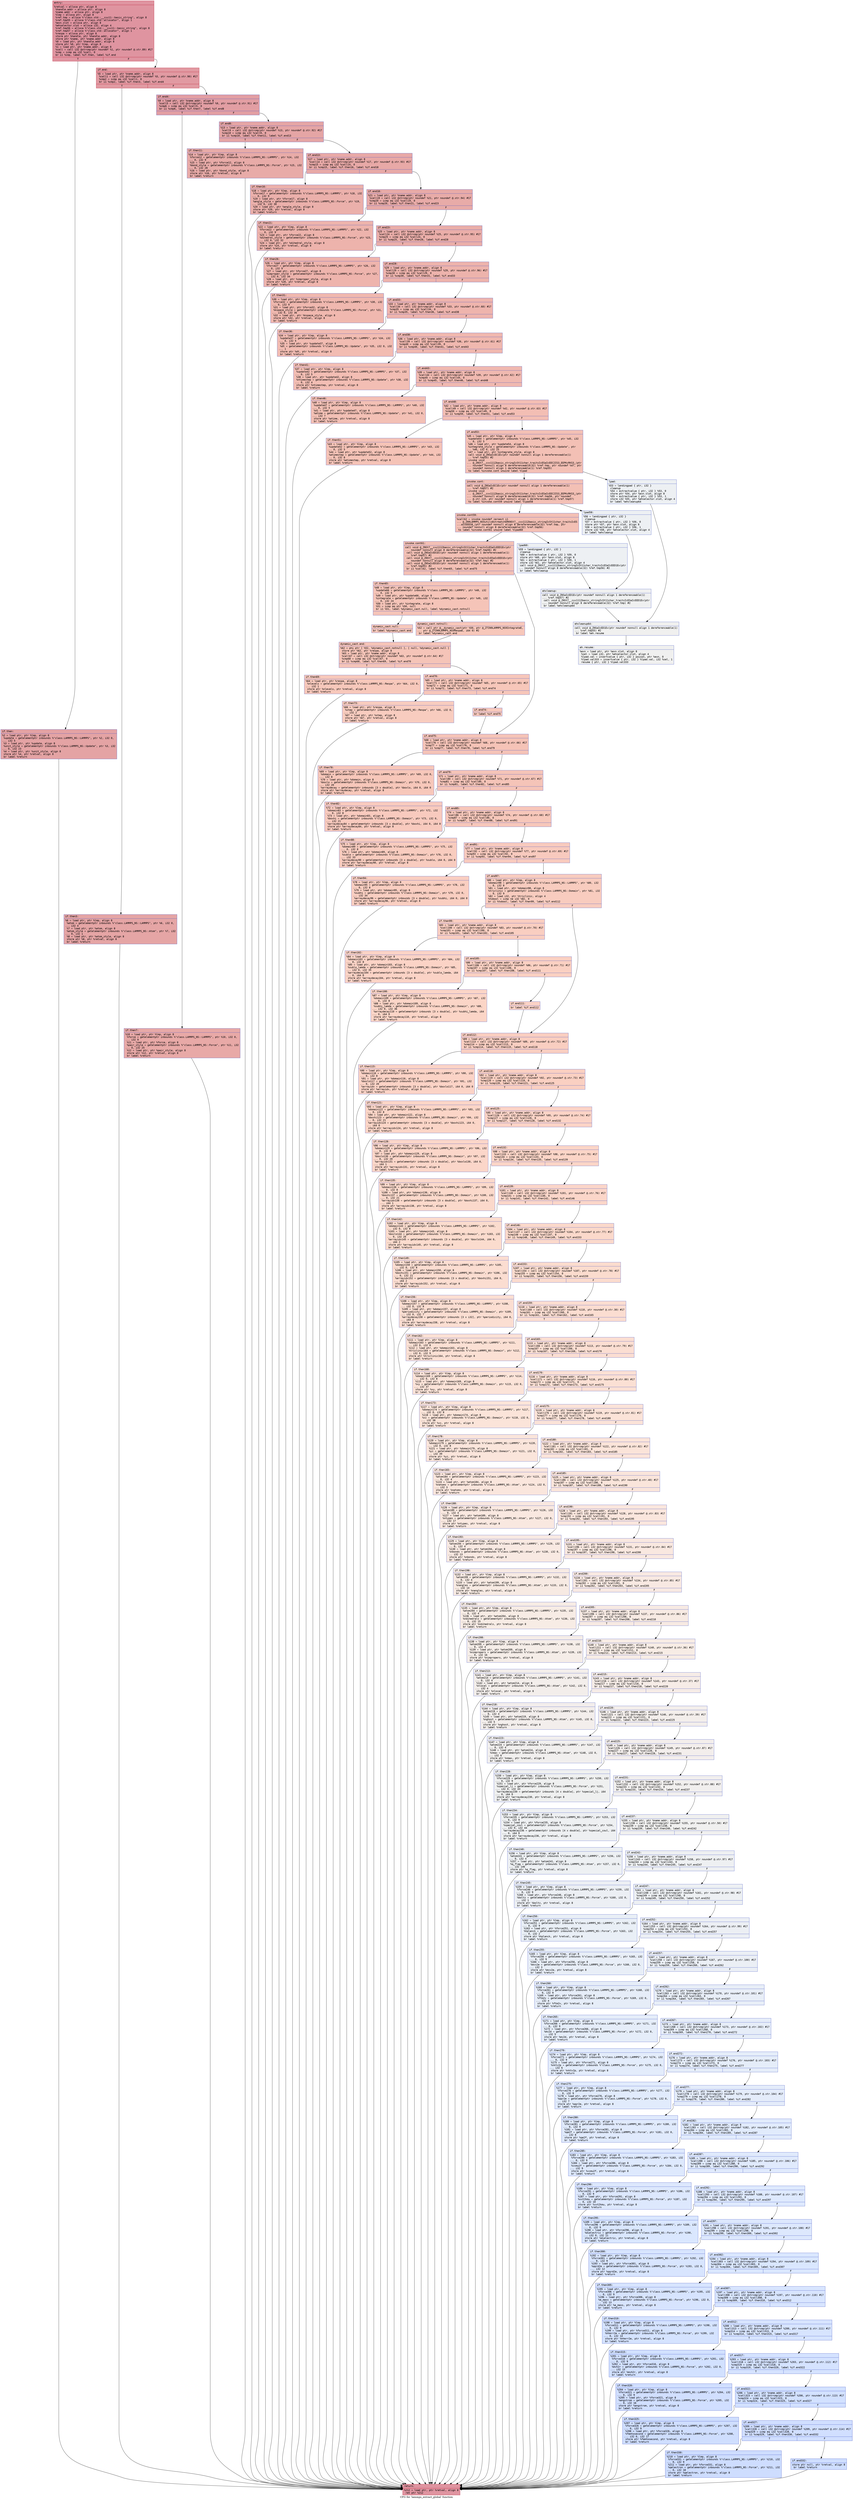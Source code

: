 digraph "CFG for 'lammps_extract_global' function" {
	label="CFG for 'lammps_extract_global' function";

	Node0x55bdf7e29fb0 [shape=record,color="#b70d28ff", style=filled, fillcolor="#b70d2870" fontname="Courier",label="{entry:\l|  %retval = alloca ptr, align 8\l  %handle.addr = alloca ptr, align 8\l  %name.addr = alloca ptr, align 8\l  %lmp = alloca ptr, align 8\l  %ref.tmp = alloca %\"class.std::__cxx11::basic_string\", align 8\l  %ref.tmp55 = alloca %\"class.std::allocator\", align 1\l  %exn.slot = alloca ptr, align 8\l  %ehselector.slot = alloca i32, align 4\l  %ref.tmp56 = alloca %\"class.std::__cxx11::basic_string\", align 8\l  %ref.tmp57 = alloca %\"class.std::allocator\", align 1\l  %respa = alloca ptr, align 8\l  store ptr %handle, ptr %handle.addr, align 8\l  store ptr %name, ptr %name.addr, align 8\l  %0 = load ptr, ptr %handle.addr, align 8\l  store ptr %0, ptr %lmp, align 8\l  %1 = load ptr, ptr %name.addr, align 8\l  %call = call i32 @strcmp(ptr noundef %1, ptr noundef @.str.89) #17\l  %cmp = icmp eq i32 %call, 0\l  br i1 %cmp, label %if.then, label %if.end\l|{<s0>T|<s1>F}}"];
	Node0x55bdf7e29fb0:s0 -> Node0x55bdf7e308f0[tooltip="entry -> if.then\nProbability 37.50%" ];
	Node0x55bdf7e29fb0:s1 -> Node0x55bdf7e30960[tooltip="entry -> if.end\nProbability 62.50%" ];
	Node0x55bdf7e308f0 [shape=record,color="#3d50c3ff", style=filled, fillcolor="#c32e3170" fontname="Courier",label="{if.then:\l|  %2 = load ptr, ptr %lmp, align 8\l  %update = getelementptr inbounds %\"class.LAMMPS_NS::LAMMPS\", ptr %2, i32 0,\l... i32 5\l  %3 = load ptr, ptr %update, align 8\l  %unit_style = getelementptr inbounds %\"class.LAMMPS_NS::Update\", ptr %3, i32\l... 0, i32 23\l  %4 = load ptr, ptr %unit_style, align 8\l  store ptr %4, ptr %retval, align 8\l  br label %return\l}"];
	Node0x55bdf7e308f0 -> Node0x55bdf7e30e70[tooltip="if.then -> return\nProbability 100.00%" ];
	Node0x55bdf7e30960 [shape=record,color="#b70d28ff", style=filled, fillcolor="#bb1b2c70" fontname="Courier",label="{if.end:\l|  %5 = load ptr, ptr %name.addr, align 8\l  %call1 = call i32 @strcmp(ptr noundef %5, ptr noundef @.str.90) #17\l  %cmp2 = icmp eq i32 %call1, 0\l  br i1 %cmp2, label %if.then3, label %if.end4\l|{<s0>T|<s1>F}}"];
	Node0x55bdf7e30960:s0 -> Node0x55bdf7e311d0[tooltip="if.end -> if.then3\nProbability 37.50%" ];
	Node0x55bdf7e30960:s1 -> Node0x55bdf7e31250[tooltip="if.end -> if.end4\nProbability 62.50%" ];
	Node0x55bdf7e311d0 [shape=record,color="#3d50c3ff", style=filled, fillcolor="#c5333470" fontname="Courier",label="{if.then3:\l|  %6 = load ptr, ptr %lmp, align 8\l  %atom = getelementptr inbounds %\"class.LAMMPS_NS::LAMMPS\", ptr %6, i32 0,\l... i32 4\l  %7 = load ptr, ptr %atom, align 8\l  %atom_style = getelementptr inbounds %\"class.LAMMPS_NS::Atom\", ptr %7, i32\l... 0, i32 1\l  %8 = load ptr, ptr %atom_style, align 8\l  store ptr %8, ptr %retval, align 8\l  br label %return\l}"];
	Node0x55bdf7e311d0 -> Node0x55bdf7e30e70[tooltip="if.then3 -> return\nProbability 100.00%" ];
	Node0x55bdf7e31250 [shape=record,color="#3d50c3ff", style=filled, fillcolor="#be242e70" fontname="Courier",label="{if.end4:\l|  %9 = load ptr, ptr %name.addr, align 8\l  %call5 = call i32 @strcmp(ptr noundef %9, ptr noundef @.str.91) #17\l  %cmp6 = icmp eq i32 %call5, 0\l  br i1 %cmp6, label %if.then7, label %if.end8\l|{<s0>T|<s1>F}}"];
	Node0x55bdf7e31250:s0 -> Node0x55bdf7e31c40[tooltip="if.end4 -> if.then7\nProbability 37.50%" ];
	Node0x55bdf7e31250:s1 -> Node0x55bdf7e31cc0[tooltip="if.end4 -> if.end8\nProbability 62.50%" ];
	Node0x55bdf7e31c40 [shape=record,color="#3d50c3ff", style=filled, fillcolor="#ca3b3770" fontname="Courier",label="{if.then7:\l|  %10 = load ptr, ptr %lmp, align 8\l  %force = getelementptr inbounds %\"class.LAMMPS_NS::LAMMPS\", ptr %10, i32 0,\l... i32 9\l  %11 = load ptr, ptr %force, align 8\l  %pair_style = getelementptr inbounds %\"class.LAMMPS_NS::Force\", ptr %11, i32\l... 0, i32 25\l  %12 = load ptr, ptr %pair_style, align 8\l  store ptr %12, ptr %retval, align 8\l  br label %return\l}"];
	Node0x55bdf7e31c40 -> Node0x55bdf7e30e70[tooltip="if.then7 -> return\nProbability 100.00%" ];
	Node0x55bdf7e31cc0 [shape=record,color="#3d50c3ff", style=filled, fillcolor="#c5333470" fontname="Courier",label="{if.end8:\l|  %13 = load ptr, ptr %name.addr, align 8\l  %call9 = call i32 @strcmp(ptr noundef %13, ptr noundef @.str.92) #17\l  %cmp10 = icmp eq i32 %call9, 0\l  br i1 %cmp10, label %if.then11, label %if.end13\l|{<s0>T|<s1>F}}"];
	Node0x55bdf7e31cc0:s0 -> Node0x55bdf7e324f0[tooltip="if.end8 -> if.then11\nProbability 37.50%" ];
	Node0x55bdf7e31cc0:s1 -> Node0x55bdf7e32570[tooltip="if.end8 -> if.end13\nProbability 62.50%" ];
	Node0x55bdf7e324f0 [shape=record,color="#3d50c3ff", style=filled, fillcolor="#cc403a70" fontname="Courier",label="{if.then11:\l|  %14 = load ptr, ptr %lmp, align 8\l  %force12 = getelementptr inbounds %\"class.LAMMPS_NS::LAMMPS\", ptr %14, i32\l... 0, i32 9\l  %15 = load ptr, ptr %force12, align 8\l  %bond_style = getelementptr inbounds %\"class.LAMMPS_NS::Force\", ptr %15, i32\l... 0, i32 28\l  %16 = load ptr, ptr %bond_style, align 8\l  store ptr %16, ptr %retval, align 8\l  br label %return\l}"];
	Node0x55bdf7e324f0 -> Node0x55bdf7e30e70[tooltip="if.then11 -> return\nProbability 100.00%" ];
	Node0x55bdf7e32570 [shape=record,color="#3d50c3ff", style=filled, fillcolor="#ca3b3770" fontname="Courier",label="{if.end13:\l|  %17 = load ptr, ptr %name.addr, align 8\l  %call14 = call i32 @strcmp(ptr noundef %17, ptr noundef @.str.93) #17\l  %cmp15 = icmp eq i32 %call14, 0\l  br i1 %cmp15, label %if.then16, label %if.end18\l|{<s0>T|<s1>F}}"];
	Node0x55bdf7e32570:s0 -> Node0x55bdf7e32db0[tooltip="if.end13 -> if.then16\nProbability 37.50%" ];
	Node0x55bdf7e32570:s1 -> Node0x55bdf7e32e30[tooltip="if.end13 -> if.end18\nProbability 62.50%" ];
	Node0x55bdf7e32db0 [shape=record,color="#3d50c3ff", style=filled, fillcolor="#d24b4070" fontname="Courier",label="{if.then16:\l|  %18 = load ptr, ptr %lmp, align 8\l  %force17 = getelementptr inbounds %\"class.LAMMPS_NS::LAMMPS\", ptr %18, i32\l... 0, i32 9\l  %19 = load ptr, ptr %force17, align 8\l  %angle_style = getelementptr inbounds %\"class.LAMMPS_NS::Force\", ptr %19,\l... i32 0, i32 30\l  %20 = load ptr, ptr %angle_style, align 8\l  store ptr %20, ptr %retval, align 8\l  br label %return\l}"];
	Node0x55bdf7e32db0 -> Node0x55bdf7e30e70[tooltip="if.then16 -> return\nProbability 100.00%" ];
	Node0x55bdf7e32e30 [shape=record,color="#3d50c3ff", style=filled, fillcolor="#cc403a70" fontname="Courier",label="{if.end18:\l|  %21 = load ptr, ptr %name.addr, align 8\l  %call19 = call i32 @strcmp(ptr noundef %21, ptr noundef @.str.94) #17\l  %cmp20 = icmp eq i32 %call19, 0\l  br i1 %cmp20, label %if.then21, label %if.end23\l|{<s0>T|<s1>F}}"];
	Node0x55bdf7e32e30:s0 -> Node0x55bdf7e33670[tooltip="if.end18 -> if.then21\nProbability 37.50%" ];
	Node0x55bdf7e32e30:s1 -> Node0x55bdf7e336f0[tooltip="if.end18 -> if.end23\nProbability 62.50%" ];
	Node0x55bdf7e33670 [shape=record,color="#3d50c3ff", style=filled, fillcolor="#d6524470" fontname="Courier",label="{if.then21:\l|  %22 = load ptr, ptr %lmp, align 8\l  %force22 = getelementptr inbounds %\"class.LAMMPS_NS::LAMMPS\", ptr %22, i32\l... 0, i32 9\l  %23 = load ptr, ptr %force22, align 8\l  %dihedral_style = getelementptr inbounds %\"class.LAMMPS_NS::Force\", ptr %23,\l... i32 0, i32 32\l  %24 = load ptr, ptr %dihedral_style, align 8\l  store ptr %24, ptr %retval, align 8\l  br label %return\l}"];
	Node0x55bdf7e33670 -> Node0x55bdf7e30e70[tooltip="if.then21 -> return\nProbability 100.00%" ];
	Node0x55bdf7e336f0 [shape=record,color="#3d50c3ff", style=filled, fillcolor="#d0473d70" fontname="Courier",label="{if.end23:\l|  %25 = load ptr, ptr %name.addr, align 8\l  %call24 = call i32 @strcmp(ptr noundef %25, ptr noundef @.str.95) #17\l  %cmp25 = icmp eq i32 %call24, 0\l  br i1 %cmp25, label %if.then26, label %if.end28\l|{<s0>T|<s1>F}}"];
	Node0x55bdf7e336f0:s0 -> Node0x55bdf7e34260[tooltip="if.end23 -> if.then26\nProbability 37.50%" ];
	Node0x55bdf7e336f0:s1 -> Node0x55bdf7e342b0[tooltip="if.end23 -> if.end28\nProbability 62.50%" ];
	Node0x55bdf7e34260 [shape=record,color="#3d50c3ff", style=filled, fillcolor="#d8564670" fontname="Courier",label="{if.then26:\l|  %26 = load ptr, ptr %lmp, align 8\l  %force27 = getelementptr inbounds %\"class.LAMMPS_NS::LAMMPS\", ptr %26, i32\l... 0, i32 9\l  %27 = load ptr, ptr %force27, align 8\l  %improper_style = getelementptr inbounds %\"class.LAMMPS_NS::Force\", ptr %27,\l... i32 0, i32 34\l  %28 = load ptr, ptr %improper_style, align 8\l  store ptr %28, ptr %retval, align 8\l  br label %return\l}"];
	Node0x55bdf7e34260 -> Node0x55bdf7e30e70[tooltip="if.then26 -> return\nProbability 100.00%" ];
	Node0x55bdf7e342b0 [shape=record,color="#3d50c3ff", style=filled, fillcolor="#d6524470" fontname="Courier",label="{if.end28:\l|  %29 = load ptr, ptr %name.addr, align 8\l  %call29 = call i32 @strcmp(ptr noundef %29, ptr noundef @.str.96) #17\l  %cmp30 = icmp eq i32 %call29, 0\l  br i1 %cmp30, label %if.then31, label %if.end33\l|{<s0>T|<s1>F}}"];
	Node0x55bdf7e342b0:s0 -> Node0x55bdf7e34af0[tooltip="if.end28 -> if.then31\nProbability 37.50%" ];
	Node0x55bdf7e342b0:s1 -> Node0x55bdf7e34b70[tooltip="if.end28 -> if.end33\nProbability 62.50%" ];
	Node0x55bdf7e34af0 [shape=record,color="#3d50c3ff", style=filled, fillcolor="#dc5d4a70" fontname="Courier",label="{if.then31:\l|  %30 = load ptr, ptr %lmp, align 8\l  %force32 = getelementptr inbounds %\"class.LAMMPS_NS::LAMMPS\", ptr %30, i32\l... 0, i32 9\l  %31 = load ptr, ptr %force32, align 8\l  %kspace_style = getelementptr inbounds %\"class.LAMMPS_NS::Force\", ptr %31,\l... i32 0, i32 36\l  %32 = load ptr, ptr %kspace_style, align 8\l  store ptr %32, ptr %retval, align 8\l  br label %return\l}"];
	Node0x55bdf7e34af0 -> Node0x55bdf7e30e70[tooltip="if.then31 -> return\nProbability 100.00%" ];
	Node0x55bdf7e34b70 [shape=record,color="#3d50c3ff", style=filled, fillcolor="#d8564670" fontname="Courier",label="{if.end33:\l|  %33 = load ptr, ptr %name.addr, align 8\l  %call34 = call i32 @strcmp(ptr noundef %33, ptr noundef @.str.60) #17\l  %cmp35 = icmp eq i32 %call34, 0\l  br i1 %cmp35, label %if.then36, label %if.end38\l|{<s0>T|<s1>F}}"];
	Node0x55bdf7e34b70:s0 -> Node0x55bdf7e353b0[tooltip="if.end33 -> if.then36\nProbability 37.50%" ];
	Node0x55bdf7e34b70:s1 -> Node0x55bdf7e35430[tooltip="if.end33 -> if.end38\nProbability 62.50%" ];
	Node0x55bdf7e353b0 [shape=record,color="#3d50c3ff", style=filled, fillcolor="#e1675170" fontname="Courier",label="{if.then36:\l|  %34 = load ptr, ptr %lmp, align 8\l  %update37 = getelementptr inbounds %\"class.LAMMPS_NS::LAMMPS\", ptr %34, i32\l... 0, i32 5\l  %35 = load ptr, ptr %update37, align 8\l  %dt = getelementptr inbounds %\"class.LAMMPS_NS::Update\", ptr %35, i32 0, i32\l... 1\l  store ptr %dt, ptr %retval, align 8\l  br label %return\l}"];
	Node0x55bdf7e353b0 -> Node0x55bdf7e30e70[tooltip="if.then36 -> return\nProbability 100.00%" ];
	Node0x55bdf7e35430 [shape=record,color="#3d50c3ff", style=filled, fillcolor="#dc5d4a70" fontname="Courier",label="{if.end38:\l|  %36 = load ptr, ptr %name.addr, align 8\l  %call39 = call i32 @strcmp(ptr noundef %36, ptr noundef @.str.61) #17\l  %cmp40 = icmp eq i32 %call39, 0\l  br i1 %cmp40, label %if.then41, label %if.end43\l|{<s0>T|<s1>F}}"];
	Node0x55bdf7e35430:s0 -> Node0x55bdf7e35bc0[tooltip="if.end38 -> if.then41\nProbability 37.50%" ];
	Node0x55bdf7e35430:s1 -> Node0x55bdf7e35c40[tooltip="if.end38 -> if.end43\nProbability 62.50%" ];
	Node0x55bdf7e35bc0 [shape=record,color="#3d50c3ff", style=filled, fillcolor="#e36c5570" fontname="Courier",label="{if.then41:\l|  %37 = load ptr, ptr %lmp, align 8\l  %update42 = getelementptr inbounds %\"class.LAMMPS_NS::LAMMPS\", ptr %37, i32\l... 0, i32 5\l  %38 = load ptr, ptr %update42, align 8\l  %ntimestep = getelementptr inbounds %\"class.LAMMPS_NS::Update\", ptr %38, i32\l... 0, i32 4\l  store ptr %ntimestep, ptr %retval, align 8\l  br label %return\l}"];
	Node0x55bdf7e35bc0 -> Node0x55bdf7e30e70[tooltip="if.then41 -> return\nProbability 100.00%" ];
	Node0x55bdf7e35c40 [shape=record,color="#3d50c3ff", style=filled, fillcolor="#de614d70" fontname="Courier",label="{if.end43:\l|  %39 = load ptr, ptr %name.addr, align 8\l  %call44 = call i32 @strcmp(ptr noundef %39, ptr noundef @.str.62) #17\l  %cmp45 = icmp eq i32 %call44, 0\l  br i1 %cmp45, label %if.then46, label %if.end48\l|{<s0>T|<s1>F}}"];
	Node0x55bdf7e35c40:s0 -> Node0x55bdf7e363e0[tooltip="if.end43 -> if.then46\nProbability 37.50%" ];
	Node0x55bdf7e35c40:s1 -> Node0x55bdf7e36460[tooltip="if.end43 -> if.end48\nProbability 62.50%" ];
	Node0x55bdf7e363e0 [shape=record,color="#3d50c3ff", style=filled, fillcolor="#e5705870" fontname="Courier",label="{if.then46:\l|  %40 = load ptr, ptr %lmp, align 8\l  %update47 = getelementptr inbounds %\"class.LAMMPS_NS::LAMMPS\", ptr %40, i32\l... 0, i32 5\l  %41 = load ptr, ptr %update47, align 8\l  %atime = getelementptr inbounds %\"class.LAMMPS_NS::Update\", ptr %41, i32 0,\l... i32 7\l  store ptr %atime, ptr %retval, align 8\l  br label %return\l}"];
	Node0x55bdf7e363e0 -> Node0x55bdf7e30e70[tooltip="if.then46 -> return\nProbability 100.00%" ];
	Node0x55bdf7e36460 [shape=record,color="#3d50c3ff", style=filled, fillcolor="#e36c5570" fontname="Courier",label="{if.end48:\l|  %42 = load ptr, ptr %name.addr, align 8\l  %call49 = call i32 @strcmp(ptr noundef %42, ptr noundef @.str.63) #17\l  %cmp50 = icmp eq i32 %call49, 0\l  br i1 %cmp50, label %if.then51, label %if.end53\l|{<s0>T|<s1>F}}"];
	Node0x55bdf7e36460:s0 -> Node0x55bdf7e36bf0[tooltip="if.end48 -> if.then51\nProbability 37.50%" ];
	Node0x55bdf7e36460:s1 -> Node0x55bdf7e36c70[tooltip="if.end48 -> if.end53\nProbability 62.50%" ];
	Node0x55bdf7e36bf0 [shape=record,color="#3d50c3ff", style=filled, fillcolor="#e8765c70" fontname="Courier",label="{if.then51:\l|  %43 = load ptr, ptr %lmp, align 8\l  %update52 = getelementptr inbounds %\"class.LAMMPS_NS::LAMMPS\", ptr %43, i32\l... 0, i32 5\l  %44 = load ptr, ptr %update52, align 8\l  %atimestep = getelementptr inbounds %\"class.LAMMPS_NS::Update\", ptr %44, i32\l... 0, i32 8\l  store ptr %atimestep, ptr %retval, align 8\l  br label %return\l}"];
	Node0x55bdf7e36bf0 -> Node0x55bdf7e30e70[tooltip="if.then51 -> return\nProbability 100.00%" ];
	Node0x55bdf7e36c70 [shape=record,color="#3d50c3ff", style=filled, fillcolor="#e5705870" fontname="Courier",label="{if.end53:\l|  %45 = load ptr, ptr %lmp, align 8\l  %update54 = getelementptr inbounds %\"class.LAMMPS_NS::LAMMPS\", ptr %45, i32\l... 0, i32 5\l  %46 = load ptr, ptr %update54, align 8\l  %integrate_style = getelementptr inbounds %\"class.LAMMPS_NS::Update\", ptr\l... %46, i32 0, i32 25\l  %47 = load ptr, ptr %integrate_style, align 8\l  call void @_ZNSaIcEC1Ev(ptr noundef nonnull align 1 dereferenceable(1)\l... %ref.tmp55) #2\l  invoke void\l... @_ZNSt7__cxx1112basic_stringIcSt11char_traitsIcESaIcEEC2IS3_EEPKcRKS3_(ptr\l... noundef nonnull align 8 dereferenceable(32) %ref.tmp, ptr noundef %47, ptr\l... noundef nonnull align 1 dereferenceable(1) %ref.tmp55)\l          to label %invoke.cont unwind label %lpad\l}"];
	Node0x55bdf7e36c70 -> Node0x55bdf7e37eb0[tooltip="if.end53 -> invoke.cont\nProbability 100.00%" ];
	Node0x55bdf7e36c70 -> Node0x55bdf7e37f00[tooltip="if.end53 -> lpad\nProbability 0.00%" ];
	Node0x55bdf7e37eb0 [shape=record,color="#3d50c3ff", style=filled, fillcolor="#e5705870" fontname="Courier",label="{invoke.cont:\l|  call void @_ZNSaIcEC1Ev(ptr noundef nonnull align 1 dereferenceable(1)\l... %ref.tmp57) #2\l  invoke void\l... @_ZNSt7__cxx1112basic_stringIcSt11char_traitsIcESaIcEEC2IS3_EEPKcRKS3_(ptr\l... noundef nonnull align 8 dereferenceable(32) %ref.tmp56, ptr noundef\l... @.str.115, ptr noundef nonnull align 1 dereferenceable(1) %ref.tmp57)\l          to label %invoke.cont59 unwind label %lpad58\l}"];
	Node0x55bdf7e37eb0 -> Node0x55bdf7e38220[tooltip="invoke.cont -> invoke.cont59\nProbability 100.00%" ];
	Node0x55bdf7e37eb0 -> Node0x55bdf7e38270[tooltip="invoke.cont -> lpad58\nProbability 0.00%" ];
	Node0x55bdf7e38220 [shape=record,color="#3d50c3ff", style=filled, fillcolor="#e5705870" fontname="Courier",label="{invoke.cont59:\l|  %call62 = invoke noundef zeroext i1\l... @_ZN9LAMMPS_NS5utils8strmatchERKNSt7__cxx1112basic_stringIcSt11char_traitsIcES\l...aIcEEES8_(ptr noundef nonnull align 8 dereferenceable(32) %ref.tmp, ptr\l... noundef nonnull align 8 dereferenceable(32) %ref.tmp56)\l          to label %invoke.cont61 unwind label %lpad60\l}"];
	Node0x55bdf7e38220 -> Node0x55bdf7e381d0[tooltip="invoke.cont59 -> invoke.cont61\nProbability 100.00%" ];
	Node0x55bdf7e38220 -> Node0x55bdf7e38560[tooltip="invoke.cont59 -> lpad60\nProbability 0.00%" ];
	Node0x55bdf7e381d0 [shape=record,color="#3d50c3ff", style=filled, fillcolor="#e5705870" fontname="Courier",label="{invoke.cont61:\l|  call void @_ZNSt7__cxx1112basic_stringIcSt11char_traitsIcESaIcEED1Ev(ptr\l... noundef nonnull align 8 dereferenceable(32) %ref.tmp56) #2\l  call void @_ZNSaIcED1Ev(ptr noundef nonnull align 1 dereferenceable(1)\l... %ref.tmp57) #2\l  call void @_ZNSt7__cxx1112basic_stringIcSt11char_traitsIcESaIcEED1Ev(ptr\l... noundef nonnull align 8 dereferenceable(32) %ref.tmp) #2\l  call void @_ZNSaIcED1Ev(ptr noundef nonnull align 1 dereferenceable(1)\l... %ref.tmp55) #2\l  br i1 %call62, label %if.then65, label %if.end75\l|{<s0>T|<s1>F}}"];
	Node0x55bdf7e381d0:s0 -> Node0x55bdf7e38d00[tooltip="invoke.cont61 -> if.then65\nProbability 50.00%" ];
	Node0x55bdf7e381d0:s1 -> Node0x55bdf7e33770[tooltip="invoke.cont61 -> if.end75\nProbability 50.00%" ];
	Node0x55bdf7e38d00 [shape=record,color="#3d50c3ff", style=filled, fillcolor="#e97a5f70" fontname="Courier",label="{if.then65:\l|  %48 = load ptr, ptr %lmp, align 8\l  %update66 = getelementptr inbounds %\"class.LAMMPS_NS::LAMMPS\", ptr %48, i32\l... 0, i32 5\l  %49 = load ptr, ptr %update66, align 8\l  %integrate = getelementptr inbounds %\"class.LAMMPS_NS::Update\", ptr %49, i32\l... 0, i32 24\l  %50 = load ptr, ptr %integrate, align 8\l  %51 = icmp eq ptr %50, null\l  br i1 %51, label %dynamic_cast.null, label %dynamic_cast.notnull\l|{<s0>T|<s1>F}}"];
	Node0x55bdf7e38d00:s0 -> Node0x55bdf7e33cf0[tooltip="if.then65 -> dynamic_cast.null\nProbability 37.50%" ];
	Node0x55bdf7e38d00:s1 -> Node0x55bdf7e399a0[tooltip="if.then65 -> dynamic_cast.notnull\nProbability 62.50%" ];
	Node0x55bdf7e399a0 [shape=record,color="#3d50c3ff", style=filled, fillcolor="#ec7f6370" fontname="Courier",label="{dynamic_cast.notnull:\l|  %52 = call ptr @__dynamic_cast(ptr %50, ptr @_ZTIN9LAMMPS_NS9IntegrateE,\l... ptr @_ZTIN9LAMMPS_NS5RespaE, i64 0) #2\l  br label %dynamic_cast.end\l}"];
	Node0x55bdf7e399a0 -> Node0x55bdf7e39da0[tooltip="dynamic_cast.notnull -> dynamic_cast.end\nProbability 100.00%" ];
	Node0x55bdf7e37f00 [shape=record,color="#3d50c3ff", style=filled, fillcolor="#d6dce470" fontname="Courier",label="{lpad:\l|  %53 = landingpad \{ ptr, i32 \}\l          cleanup\l  %54 = extractvalue \{ ptr, i32 \} %53, 0\l  store ptr %54, ptr %exn.slot, align 8\l  %55 = extractvalue \{ ptr, i32 \} %53, 1\l  store i32 %55, ptr %ehselector.slot, align 4\l  br label %ehcleanup64\l}"];
	Node0x55bdf7e37f00 -> Node0x55bdf7e3a120[tooltip="lpad -> ehcleanup64\nProbability 100.00%" ];
	Node0x55bdf7e38270 [shape=record,color="#3d50c3ff", style=filled, fillcolor="#d6dce470" fontname="Courier",label="{lpad58:\l|  %56 = landingpad \{ ptr, i32 \}\l          cleanup\l  %57 = extractvalue \{ ptr, i32 \} %56, 0\l  store ptr %57, ptr %exn.slot, align 8\l  %58 = extractvalue \{ ptr, i32 \} %56, 1\l  store i32 %58, ptr %ehselector.slot, align 4\l  br label %ehcleanup\l}"];
	Node0x55bdf7e38270 -> Node0x55bdf7e3a4c0[tooltip="lpad58 -> ehcleanup\nProbability 100.00%" ];
	Node0x55bdf7e38560 [shape=record,color="#3d50c3ff", style=filled, fillcolor="#d6dce470" fontname="Courier",label="{lpad60:\l|  %59 = landingpad \{ ptr, i32 \}\l          cleanup\l  %60 = extractvalue \{ ptr, i32 \} %59, 0\l  store ptr %60, ptr %exn.slot, align 8\l  %61 = extractvalue \{ ptr, i32 \} %59, 1\l  store i32 %61, ptr %ehselector.slot, align 4\l  call void @_ZNSt7__cxx1112basic_stringIcSt11char_traitsIcESaIcEED1Ev(ptr\l... noundef nonnull align 8 dereferenceable(32) %ref.tmp56) #2\l  br label %ehcleanup\l}"];
	Node0x55bdf7e38560 -> Node0x55bdf7e3a4c0[tooltip="lpad60 -> ehcleanup\nProbability 100.00%" ];
	Node0x55bdf7e3a4c0 [shape=record,color="#3d50c3ff", style=filled, fillcolor="#dbdcde70" fontname="Courier",label="{ehcleanup:\l|  call void @_ZNSaIcED1Ev(ptr noundef nonnull align 1 dereferenceable(1)\l... %ref.tmp57) #2\l  call void @_ZNSt7__cxx1112basic_stringIcSt11char_traitsIcESaIcEED1Ev(ptr\l... noundef nonnull align 8 dereferenceable(32) %ref.tmp) #2\l  br label %ehcleanup64\l}"];
	Node0x55bdf7e3a4c0 -> Node0x55bdf7e3a120[tooltip="ehcleanup -> ehcleanup64\nProbability 100.00%" ];
	Node0x55bdf7e3a120 [shape=record,color="#3d50c3ff", style=filled, fillcolor="#dedcdb70" fontname="Courier",label="{ehcleanup64:\l|  call void @_ZNSaIcED1Ev(ptr noundef nonnull align 1 dereferenceable(1)\l... %ref.tmp55) #2\l  br label %eh.resume\l}"];
	Node0x55bdf7e3a120 -> Node0x55bdf7e3add0[tooltip="ehcleanup64 -> eh.resume\nProbability 100.00%" ];
	Node0x55bdf7e33cf0 [shape=record,color="#3d50c3ff", style=filled, fillcolor="#ed836670" fontname="Courier",label="{dynamic_cast.null:\l|  br label %dynamic_cast.end\l}"];
	Node0x55bdf7e33cf0 -> Node0x55bdf7e39da0[tooltip="dynamic_cast.null -> dynamic_cast.end\nProbability 100.00%" ];
	Node0x55bdf7e39da0 [shape=record,color="#3d50c3ff", style=filled, fillcolor="#e97a5f70" fontname="Courier",label="{dynamic_cast.end:\l|  %62 = phi ptr [ %52, %dynamic_cast.notnull ], [ null, %dynamic_cast.null ]\l  store ptr %62, ptr %respa, align 8\l  %63 = load ptr, ptr %name.addr, align 8\l  %call67 = call i32 @strcmp(ptr noundef %63, ptr noundef @.str.64) #17\l  %cmp68 = icmp eq i32 %call67, 0\l  br i1 %cmp68, label %if.then69, label %if.end70\l|{<s0>T|<s1>F}}"];
	Node0x55bdf7e39da0:s0 -> Node0x55bdf7e3b250[tooltip="dynamic_cast.end -> if.then69\nProbability 37.50%" ];
	Node0x55bdf7e39da0:s1 -> Node0x55bdf7e3b2a0[tooltip="dynamic_cast.end -> if.end70\nProbability 62.50%" ];
	Node0x55bdf7e3b250 [shape=record,color="#3d50c3ff", style=filled, fillcolor="#ed836670" fontname="Courier",label="{if.then69:\l|  %64 = load ptr, ptr %respa, align 8\l  %nlevels = getelementptr inbounds %\"class.LAMMPS_NS::Respa\", ptr %64, i32 0,\l... i32 1\l  store ptr %nlevels, ptr %retval, align 8\l  br label %return\l}"];
	Node0x55bdf7e3b250 -> Node0x55bdf7e30e70[tooltip="if.then69 -> return\nProbability 100.00%" ];
	Node0x55bdf7e3b2a0 [shape=record,color="#3d50c3ff", style=filled, fillcolor="#ec7f6370" fontname="Courier",label="{if.end70:\l|  %65 = load ptr, ptr %name.addr, align 8\l  %call71 = call i32 @strcmp(ptr noundef %65, ptr noundef @.str.65) #17\l  %cmp72 = icmp eq i32 %call71, 0\l  br i1 %cmp72, label %if.then73, label %if.end74\l|{<s0>T|<s1>F}}"];
	Node0x55bdf7e3b2a0:s0 -> Node0x55bdf7e3b8f0[tooltip="if.end70 -> if.then73\nProbability 37.50%" ];
	Node0x55bdf7e3b2a0:s1 -> Node0x55bdf7e3b940[tooltip="if.end70 -> if.end74\nProbability 62.50%" ];
	Node0x55bdf7e3b8f0 [shape=record,color="#3d50c3ff", style=filled, fillcolor="#f08b6e70" fontname="Courier",label="{if.then73:\l|  %66 = load ptr, ptr %respa, align 8\l  %step = getelementptr inbounds %\"class.LAMMPS_NS::Respa\", ptr %66, i32 0,\l... i32 2\l  %67 = load ptr, ptr %step, align 8\l  store ptr %67, ptr %retval, align 8\l  br label %return\l}"];
	Node0x55bdf7e3b8f0 -> Node0x55bdf7e30e70[tooltip="if.then73 -> return\nProbability 100.00%" ];
	Node0x55bdf7e3b940 [shape=record,color="#3d50c3ff", style=filled, fillcolor="#ed836670" fontname="Courier",label="{if.end74:\l|  br label %if.end75\l}"];
	Node0x55bdf7e3b940 -> Node0x55bdf7e33770[tooltip="if.end74 -> if.end75\nProbability 100.00%" ];
	Node0x55bdf7e33770 [shape=record,color="#3d50c3ff", style=filled, fillcolor="#e8765c70" fontname="Courier",label="{if.end75:\l|  %68 = load ptr, ptr %name.addr, align 8\l  %call76 = call i32 @strcmp(ptr noundef %68, ptr noundef @.str.66) #17\l  %cmp77 = icmp eq i32 %call76, 0\l  br i1 %cmp77, label %if.then78, label %if.end79\l|{<s0>T|<s1>F}}"];
	Node0x55bdf7e33770:s0 -> Node0x55bdf7e3c050[tooltip="if.end75 -> if.then78\nProbability 37.50%" ];
	Node0x55bdf7e33770:s1 -> Node0x55bdf7e3c0d0[tooltip="if.end75 -> if.end79\nProbability 62.50%" ];
	Node0x55bdf7e3c050 [shape=record,color="#3d50c3ff", style=filled, fillcolor="#ec7f6370" fontname="Courier",label="{if.then78:\l|  %69 = load ptr, ptr %lmp, align 8\l  %domain = getelementptr inbounds %\"class.LAMMPS_NS::LAMMPS\", ptr %69, i32 0,\l... i32 8\l  %70 = load ptr, ptr %domain, align 8\l  %boxlo = getelementptr inbounds %\"class.LAMMPS_NS::Domain\", ptr %70, i32 0,\l... i32 20\l  %arraydecay = getelementptr inbounds [3 x double], ptr %boxlo, i64 0, i64 0\l  store ptr %arraydecay, ptr %retval, align 8\l  br label %return\l}"];
	Node0x55bdf7e3c050 -> Node0x55bdf7e30e70[tooltip="if.then78 -> return\nProbability 100.00%" ];
	Node0x55bdf7e3c0d0 [shape=record,color="#3d50c3ff", style=filled, fillcolor="#e97a5f70" fontname="Courier",label="{if.end79:\l|  %71 = load ptr, ptr %name.addr, align 8\l  %call80 = call i32 @strcmp(ptr noundef %71, ptr noundef @.str.67) #17\l  %cmp81 = icmp eq i32 %call80, 0\l  br i1 %cmp81, label %if.then82, label %if.end85\l|{<s0>T|<s1>F}}"];
	Node0x55bdf7e3c0d0:s0 -> Node0x55bdf7e3c940[tooltip="if.end79 -> if.then82\nProbability 37.50%" ];
	Node0x55bdf7e3c0d0:s1 -> Node0x55bdf7e3c9c0[tooltip="if.end79 -> if.end85\nProbability 62.50%" ];
	Node0x55bdf7e3c940 [shape=record,color="#3d50c3ff", style=filled, fillcolor="#ef886b70" fontname="Courier",label="{if.then82:\l|  %72 = load ptr, ptr %lmp, align 8\l  %domain83 = getelementptr inbounds %\"class.LAMMPS_NS::LAMMPS\", ptr %72, i32\l... 0, i32 8\l  %73 = load ptr, ptr %domain83, align 8\l  %boxhi = getelementptr inbounds %\"class.LAMMPS_NS::Domain\", ptr %73, i32 0,\l... i32 21\l  %arraydecay84 = getelementptr inbounds [3 x double], ptr %boxhi, i64 0, i64 0\l  store ptr %arraydecay84, ptr %retval, align 8\l  br label %return\l}"];
	Node0x55bdf7e3c940 -> Node0x55bdf7e30e70[tooltip="if.then82 -> return\nProbability 100.00%" ];
	Node0x55bdf7e3c9c0 [shape=record,color="#3d50c3ff", style=filled, fillcolor="#ec7f6370" fontname="Courier",label="{if.end85:\l|  %74 = load ptr, ptr %name.addr, align 8\l  %call86 = call i32 @strcmp(ptr noundef %74, ptr noundef @.str.68) #17\l  %cmp87 = icmp eq i32 %call86, 0\l  br i1 %cmp87, label %if.then88, label %if.end91\l|{<s0>T|<s1>F}}"];
	Node0x55bdf7e3c9c0:s0 -> Node0x55bdf7e3d240[tooltip="if.end85 -> if.then88\nProbability 37.50%" ];
	Node0x55bdf7e3c9c0:s1 -> Node0x55bdf7e3d2c0[tooltip="if.end85 -> if.end91\nProbability 62.50%" ];
	Node0x55bdf7e3d240 [shape=record,color="#3d50c3ff", style=filled, fillcolor="#f08b6e70" fontname="Courier",label="{if.then88:\l|  %75 = load ptr, ptr %lmp, align 8\l  %domain89 = getelementptr inbounds %\"class.LAMMPS_NS::LAMMPS\", ptr %75, i32\l... 0, i32 8\l  %76 = load ptr, ptr %domain89, align 8\l  %sublo = getelementptr inbounds %\"class.LAMMPS_NS::Domain\", ptr %76, i32 0,\l... i32 33\l  %arraydecay90 = getelementptr inbounds [3 x double], ptr %sublo, i64 0, i64 0\l  store ptr %arraydecay90, ptr %retval, align 8\l  br label %return\l}"];
	Node0x55bdf7e3d240 -> Node0x55bdf7e30e70[tooltip="if.then88 -> return\nProbability 100.00%" ];
	Node0x55bdf7e3d2c0 [shape=record,color="#3d50c3ff", style=filled, fillcolor="#ef886b70" fontname="Courier",label="{if.end91:\l|  %77 = load ptr, ptr %name.addr, align 8\l  %call92 = call i32 @strcmp(ptr noundef %77, ptr noundef @.str.69) #17\l  %cmp93 = icmp eq i32 %call92, 0\l  br i1 %cmp93, label %if.then94, label %if.end97\l|{<s0>T|<s1>F}}"];
	Node0x55bdf7e3d2c0:s0 -> Node0x55bdf7e3db40[tooltip="if.end91 -> if.then94\nProbability 37.50%" ];
	Node0x55bdf7e3d2c0:s1 -> Node0x55bdf7e3dbc0[tooltip="if.end91 -> if.end97\nProbability 62.50%" ];
	Node0x55bdf7e3db40 [shape=record,color="#3d50c3ff", style=filled, fillcolor="#f2907270" fontname="Courier",label="{if.then94:\l|  %78 = load ptr, ptr %lmp, align 8\l  %domain95 = getelementptr inbounds %\"class.LAMMPS_NS::LAMMPS\", ptr %78, i32\l... 0, i32 8\l  %79 = load ptr, ptr %domain95, align 8\l  %subhi = getelementptr inbounds %\"class.LAMMPS_NS::Domain\", ptr %79, i32 0,\l... i32 34\l  %arraydecay96 = getelementptr inbounds [3 x double], ptr %subhi, i64 0, i64 0\l  store ptr %arraydecay96, ptr %retval, align 8\l  br label %return\l}"];
	Node0x55bdf7e3db40 -> Node0x55bdf7e30e70[tooltip="if.then94 -> return\nProbability 100.00%" ];
	Node0x55bdf7e3dbc0 [shape=record,color="#3d50c3ff", style=filled, fillcolor="#f08b6e70" fontname="Courier",label="{if.end97:\l|  %80 = load ptr, ptr %lmp, align 8\l  %domain98 = getelementptr inbounds %\"class.LAMMPS_NS::LAMMPS\", ptr %80, i32\l... 0, i32 8\l  %81 = load ptr, ptr %domain98, align 8\l  %triclinic = getelementptr inbounds %\"class.LAMMPS_NS::Domain\", ptr %81, i32\l... 0, i32 9\l  %82 = load i32, ptr %triclinic, align 4\l  %tobool = icmp ne i32 %82, 0\l  br i1 %tobool, label %if.then99, label %if.end112\l|{<s0>T|<s1>F}}"];
	Node0x55bdf7e3dbc0:s0 -> Node0x55bdf7e3e5d0[tooltip="if.end97 -> if.then99\nProbability 62.50%" ];
	Node0x55bdf7e3dbc0:s1 -> Node0x55bdf7e3e650[tooltip="if.end97 -> if.end112\nProbability 37.50%" ];
	Node0x55bdf7e3e5d0 [shape=record,color="#3d50c3ff", style=filled, fillcolor="#f2907270" fontname="Courier",label="{if.then99:\l|  %83 = load ptr, ptr %name.addr, align 8\l  %call100 = call i32 @strcmp(ptr noundef %83, ptr noundef @.str.70) #17\l  %cmp101 = icmp eq i32 %call100, 0\l  br i1 %cmp101, label %if.then102, label %if.end105\l|{<s0>T|<s1>F}}"];
	Node0x55bdf7e3e5d0:s0 -> Node0x55bdf7e3ea00[tooltip="if.then99 -> if.then102\nProbability 37.50%" ];
	Node0x55bdf7e3e5d0:s1 -> Node0x55bdf7e3ea80[tooltip="if.then99 -> if.end105\nProbability 62.50%" ];
	Node0x55bdf7e3ea00 [shape=record,color="#3d50c3ff", style=filled, fillcolor="#f59c7d70" fontname="Courier",label="{if.then102:\l|  %84 = load ptr, ptr %lmp, align 8\l  %domain103 = getelementptr inbounds %\"class.LAMMPS_NS::LAMMPS\", ptr %84, i32\l... 0, i32 8\l  %85 = load ptr, ptr %domain103, align 8\l  %sublo_lamda = getelementptr inbounds %\"class.LAMMPS_NS::Domain\", ptr %85,\l... i32 0, i32 35\l  %arraydecay104 = getelementptr inbounds [3 x double], ptr %sublo_lamda, i64\l... 0, i64 0\l  store ptr %arraydecay104, ptr %retval, align 8\l  br label %return\l}"];
	Node0x55bdf7e3ea00 -> Node0x55bdf7e30e70[tooltip="if.then102 -> return\nProbability 100.00%" ];
	Node0x55bdf7e3ea80 [shape=record,color="#3d50c3ff", style=filled, fillcolor="#f3947570" fontname="Courier",label="{if.end105:\l|  %86 = load ptr, ptr %name.addr, align 8\l  %call106 = call i32 @strcmp(ptr noundef %86, ptr noundef @.str.71) #17\l  %cmp107 = icmp eq i32 %call106, 0\l  br i1 %cmp107, label %if.then108, label %if.end111\l|{<s0>T|<s1>F}}"];
	Node0x55bdf7e3ea80:s0 -> Node0x55bdf7e3f340[tooltip="if.end105 -> if.then108\nProbability 37.50%" ];
	Node0x55bdf7e3ea80:s1 -> Node0x55bdf7e3f3c0[tooltip="if.end105 -> if.end111\nProbability 62.50%" ];
	Node0x55bdf7e3f340 [shape=record,color="#3d50c3ff", style=filled, fillcolor="#f5a08170" fontname="Courier",label="{if.then108:\l|  %87 = load ptr, ptr %lmp, align 8\l  %domain109 = getelementptr inbounds %\"class.LAMMPS_NS::LAMMPS\", ptr %87, i32\l... 0, i32 8\l  %88 = load ptr, ptr %domain109, align 8\l  %subhi_lamda = getelementptr inbounds %\"class.LAMMPS_NS::Domain\", ptr %88,\l... i32 0, i32 36\l  %arraydecay110 = getelementptr inbounds [3 x double], ptr %subhi_lamda, i64\l... 0, i64 0\l  store ptr %arraydecay110, ptr %retval, align 8\l  br label %return\l}"];
	Node0x55bdf7e3f340 -> Node0x55bdf7e30e70[tooltip="if.then108 -> return\nProbability 100.00%" ];
	Node0x55bdf7e3f3c0 [shape=record,color="#3d50c3ff", style=filled, fillcolor="#f59c7d70" fontname="Courier",label="{if.end111:\l|  br label %if.end112\l}"];
	Node0x55bdf7e3f3c0 -> Node0x55bdf7e3e650[tooltip="if.end111 -> if.end112\nProbability 100.00%" ];
	Node0x55bdf7e3e650 [shape=record,color="#3d50c3ff", style=filled, fillcolor="#f2907270" fontname="Courier",label="{if.end112:\l|  %89 = load ptr, ptr %name.addr, align 8\l  %call113 = call i32 @strcmp(ptr noundef %89, ptr noundef @.str.72) #17\l  %cmp114 = icmp eq i32 %call113, 0\l  br i1 %cmp114, label %if.then115, label %if.end118\l|{<s0>T|<s1>F}}"];
	Node0x55bdf7e3e650:s0 -> Node0x55bdf7e3fcc0[tooltip="if.end112 -> if.then115\nProbability 37.50%" ];
	Node0x55bdf7e3e650:s1 -> Node0x55bdf7e3fd40[tooltip="if.end112 -> if.end118\nProbability 62.50%" ];
	Node0x55bdf7e3fcc0 [shape=record,color="#3d50c3ff", style=filled, fillcolor="#f59c7d70" fontname="Courier",label="{if.then115:\l|  %90 = load ptr, ptr %lmp, align 8\l  %domain116 = getelementptr inbounds %\"class.LAMMPS_NS::LAMMPS\", ptr %90, i32\l... 0, i32 8\l  %91 = load ptr, ptr %domain116, align 8\l  %boxlo117 = getelementptr inbounds %\"class.LAMMPS_NS::Domain\", ptr %91, i32\l... 0, i32 20\l  %arrayidx = getelementptr inbounds [3 x double], ptr %boxlo117, i64 0, i64 0\l  store ptr %arrayidx, ptr %retval, align 8\l  br label %return\l}"];
	Node0x55bdf7e3fcc0 -> Node0x55bdf7e30e70[tooltip="if.then115 -> return\nProbability 100.00%" ];
	Node0x55bdf7e3fd40 [shape=record,color="#3d50c3ff", style=filled, fillcolor="#f3947570" fontname="Courier",label="{if.end118:\l|  %92 = load ptr, ptr %name.addr, align 8\l  %call119 = call i32 @strcmp(ptr noundef %92, ptr noundef @.str.73) #17\l  %cmp120 = icmp eq i32 %call119, 0\l  br i1 %cmp120, label %if.then121, label %if.end125\l|{<s0>T|<s1>F}}"];
	Node0x55bdf7e3fd40:s0 -> Node0x55bdf7e405d0[tooltip="if.end118 -> if.then121\nProbability 37.50%" ];
	Node0x55bdf7e3fd40:s1 -> Node0x55bdf7e40650[tooltip="if.end118 -> if.end125\nProbability 62.50%" ];
	Node0x55bdf7e405d0 [shape=record,color="#3d50c3ff", style=filled, fillcolor="#f5a08170" fontname="Courier",label="{if.then121:\l|  %93 = load ptr, ptr %lmp, align 8\l  %domain122 = getelementptr inbounds %\"class.LAMMPS_NS::LAMMPS\", ptr %93, i32\l... 0, i32 8\l  %94 = load ptr, ptr %domain122, align 8\l  %boxhi123 = getelementptr inbounds %\"class.LAMMPS_NS::Domain\", ptr %94, i32\l... 0, i32 21\l  %arrayidx124 = getelementptr inbounds [3 x double], ptr %boxhi123, i64 0,\l... i64 0\l  store ptr %arrayidx124, ptr %retval, align 8\l  br label %return\l}"];
	Node0x55bdf7e405d0 -> Node0x55bdf7e30e70[tooltip="if.then121 -> return\nProbability 100.00%" ];
	Node0x55bdf7e40650 [shape=record,color="#3d50c3ff", style=filled, fillcolor="#f59c7d70" fontname="Courier",label="{if.end125:\l|  %95 = load ptr, ptr %name.addr, align 8\l  %call126 = call i32 @strcmp(ptr noundef %95, ptr noundef @.str.74) #17\l  %cmp127 = icmp eq i32 %call126, 0\l  br i1 %cmp127, label %if.then128, label %if.end132\l|{<s0>T|<s1>F}}"];
	Node0x55bdf7e40650:s0 -> Node0x55bdf7e37720[tooltip="if.end125 -> if.then128\nProbability 37.50%" ];
	Node0x55bdf7e40650:s1 -> Node0x55bdf7e377a0[tooltip="if.end125 -> if.end132\nProbability 62.50%" ];
	Node0x55bdf7e37720 [shape=record,color="#3d50c3ff", style=filled, fillcolor="#f6a38570" fontname="Courier",label="{if.then128:\l|  %96 = load ptr, ptr %lmp, align 8\l  %domain129 = getelementptr inbounds %\"class.LAMMPS_NS::LAMMPS\", ptr %96, i32\l... 0, i32 8\l  %97 = load ptr, ptr %domain129, align 8\l  %boxlo130 = getelementptr inbounds %\"class.LAMMPS_NS::Domain\", ptr %97, i32\l... 0, i32 20\l  %arrayidx131 = getelementptr inbounds [3 x double], ptr %boxlo130, i64 0,\l... i64 1\l  store ptr %arrayidx131, ptr %retval, align 8\l  br label %return\l}"];
	Node0x55bdf7e37720 -> Node0x55bdf7e30e70[tooltip="if.then128 -> return\nProbability 100.00%" ];
	Node0x55bdf7e377a0 [shape=record,color="#3d50c3ff", style=filled, fillcolor="#f5a08170" fontname="Courier",label="{if.end132:\l|  %98 = load ptr, ptr %name.addr, align 8\l  %call133 = call i32 @strcmp(ptr noundef %98, ptr noundef @.str.75) #17\l  %cmp134 = icmp eq i32 %call133, 0\l  br i1 %cmp134, label %if.then135, label %if.end139\l|{<s0>T|<s1>F}}"];
	Node0x55bdf7e377a0:s0 -> Node0x55bdf7e41ff0[tooltip="if.end132 -> if.then135\nProbability 37.50%" ];
	Node0x55bdf7e377a0:s1 -> Node0x55bdf7e42070[tooltip="if.end132 -> if.end139\nProbability 62.50%" ];
	Node0x55bdf7e41ff0 [shape=record,color="#3d50c3ff", style=filled, fillcolor="#f7a88970" fontname="Courier",label="{if.then135:\l|  %99 = load ptr, ptr %lmp, align 8\l  %domain136 = getelementptr inbounds %\"class.LAMMPS_NS::LAMMPS\", ptr %99, i32\l... 0, i32 8\l  %100 = load ptr, ptr %domain136, align 8\l  %boxhi137 = getelementptr inbounds %\"class.LAMMPS_NS::Domain\", ptr %100, i32\l... 0, i32 21\l  %arrayidx138 = getelementptr inbounds [3 x double], ptr %boxhi137, i64 0,\l... i64 1\l  store ptr %arrayidx138, ptr %retval, align 8\l  br label %return\l}"];
	Node0x55bdf7e41ff0 -> Node0x55bdf7e30e70[tooltip="if.then135 -> return\nProbability 100.00%" ];
	Node0x55bdf7e42070 [shape=record,color="#3d50c3ff", style=filled, fillcolor="#f6a38570" fontname="Courier",label="{if.end139:\l|  %101 = load ptr, ptr %name.addr, align 8\l  %call140 = call i32 @strcmp(ptr noundef %101, ptr noundef @.str.76) #17\l  %cmp141 = icmp eq i32 %call140, 0\l  br i1 %cmp141, label %if.then142, label %if.end146\l|{<s0>T|<s1>F}}"];
	Node0x55bdf7e42070:s0 -> Node0x55bdf7e38d80[tooltip="if.end139 -> if.then142\nProbability 37.50%" ];
	Node0x55bdf7e42070:s1 -> Node0x55bdf7e38e00[tooltip="if.end139 -> if.end146\nProbability 62.50%" ];
	Node0x55bdf7e38d80 [shape=record,color="#3d50c3ff", style=filled, fillcolor="#f7af9170" fontname="Courier",label="{if.then142:\l|  %102 = load ptr, ptr %lmp, align 8\l  %domain143 = getelementptr inbounds %\"class.LAMMPS_NS::LAMMPS\", ptr %102,\l... i32 0, i32 8\l  %103 = load ptr, ptr %domain143, align 8\l  %boxlo144 = getelementptr inbounds %\"class.LAMMPS_NS::Domain\", ptr %103, i32\l... 0, i32 20\l  %arrayidx145 = getelementptr inbounds [3 x double], ptr %boxlo144, i64 0,\l... i64 2\l  store ptr %arrayidx145, ptr %retval, align 8\l  br label %return\l}"];
	Node0x55bdf7e38d80 -> Node0x55bdf7e30e70[tooltip="if.then142 -> return\nProbability 100.00%" ];
	Node0x55bdf7e38e00 [shape=record,color="#3d50c3ff", style=filled, fillcolor="#f7a88970" fontname="Courier",label="{if.end146:\l|  %104 = load ptr, ptr %name.addr, align 8\l  %call147 = call i32 @strcmp(ptr noundef %104, ptr noundef @.str.77) #17\l  %cmp148 = icmp eq i32 %call147, 0\l  br i1 %cmp148, label %if.then149, label %if.end153\l|{<s0>T|<s1>F}}"];
	Node0x55bdf7e38e00:s0 -> Node0x55bdf7e39690[tooltip="if.end146 -> if.then149\nProbability 37.50%" ];
	Node0x55bdf7e38e00:s1 -> Node0x55bdf7e39710[tooltip="if.end146 -> if.end153\nProbability 62.50%" ];
	Node0x55bdf7e39690 [shape=record,color="#3d50c3ff", style=filled, fillcolor="#f7b39670" fontname="Courier",label="{if.then149:\l|  %105 = load ptr, ptr %lmp, align 8\l  %domain150 = getelementptr inbounds %\"class.LAMMPS_NS::LAMMPS\", ptr %105,\l... i32 0, i32 8\l  %106 = load ptr, ptr %domain150, align 8\l  %boxhi151 = getelementptr inbounds %\"class.LAMMPS_NS::Domain\", ptr %106, i32\l... 0, i32 21\l  %arrayidx152 = getelementptr inbounds [3 x double], ptr %boxhi151, i64 0,\l... i64 2\l  store ptr %arrayidx152, ptr %retval, align 8\l  br label %return\l}"];
	Node0x55bdf7e39690 -> Node0x55bdf7e30e70[tooltip="if.then149 -> return\nProbability 100.00%" ];
	Node0x55bdf7e39710 [shape=record,color="#3d50c3ff", style=filled, fillcolor="#f7af9170" fontname="Courier",label="{if.end153:\l|  %107 = load ptr, ptr %name.addr, align 8\l  %call154 = call i32 @strcmp(ptr noundef %107, ptr noundef @.str.78) #17\l  %cmp155 = icmp eq i32 %call154, 0\l  br i1 %cmp155, label %if.then156, label %if.end159\l|{<s0>T|<s1>F}}"];
	Node0x55bdf7e39710:s0 -> Node0x55bdf7e44720[tooltip="if.end153 -> if.then156\nProbability 37.50%" ];
	Node0x55bdf7e39710:s1 -> Node0x55bdf7e447a0[tooltip="if.end153 -> if.end159\nProbability 62.50%" ];
	Node0x55bdf7e44720 [shape=record,color="#3d50c3ff", style=filled, fillcolor="#f7b59970" fontname="Courier",label="{if.then156:\l|  %108 = load ptr, ptr %lmp, align 8\l  %domain157 = getelementptr inbounds %\"class.LAMMPS_NS::LAMMPS\", ptr %108,\l... i32 0, i32 8\l  %109 = load ptr, ptr %domain157, align 8\l  %periodicity = getelementptr inbounds %\"class.LAMMPS_NS::Domain\", ptr %109,\l... i32 0, i32 7\l  %arraydecay158 = getelementptr inbounds [3 x i32], ptr %periodicity, i64 0,\l... i64 0\l  store ptr %arraydecay158, ptr %retval, align 8\l  br label %return\l}"];
	Node0x55bdf7e44720 -> Node0x55bdf7e30e70[tooltip="if.then156 -> return\nProbability 100.00%" ];
	Node0x55bdf7e447a0 [shape=record,color="#3d50c3ff", style=filled, fillcolor="#f7b39670" fontname="Courier",label="{if.end159:\l|  %110 = load ptr, ptr %name.addr, align 8\l  %call160 = call i32 @strcmp(ptr noundef %110, ptr noundef @.str.30) #17\l  %cmp161 = icmp eq i32 %call160, 0\l  br i1 %cmp161, label %if.then162, label %if.end165\l|{<s0>T|<s1>F}}"];
	Node0x55bdf7e447a0:s0 -> Node0x55bdf7e45030[tooltip="if.end159 -> if.then162\nProbability 37.50%" ];
	Node0x55bdf7e447a0:s1 -> Node0x55bdf7e450b0[tooltip="if.end159 -> if.end165\nProbability 62.50%" ];
	Node0x55bdf7e45030 [shape=record,color="#3d50c3ff", style=filled, fillcolor="#f7b99e70" fontname="Courier",label="{if.then162:\l|  %111 = load ptr, ptr %lmp, align 8\l  %domain163 = getelementptr inbounds %\"class.LAMMPS_NS::LAMMPS\", ptr %111,\l... i32 0, i32 8\l  %112 = load ptr, ptr %domain163, align 8\l  %triclinic164 = getelementptr inbounds %\"class.LAMMPS_NS::Domain\", ptr %112,\l... i32 0, i32 9\l  store ptr %triclinic164, ptr %retval, align 8\l  br label %return\l}"];
	Node0x55bdf7e45030 -> Node0x55bdf7e30e70[tooltip="if.then162 -> return\nProbability 100.00%" ];
	Node0x55bdf7e450b0 [shape=record,color="#3d50c3ff", style=filled, fillcolor="#f7b59970" fontname="Courier",label="{if.end165:\l|  %113 = load ptr, ptr %name.addr, align 8\l  %call166 = call i32 @strcmp(ptr noundef %113, ptr noundef @.str.79) #17\l  %cmp167 = icmp eq i32 %call166, 0\l  br i1 %cmp167, label %if.then168, label %if.end170\l|{<s0>T|<s1>F}}"];
	Node0x55bdf7e450b0:s0 -> Node0x55bdf7e45850[tooltip="if.end165 -> if.then168\nProbability 37.50%" ];
	Node0x55bdf7e450b0:s1 -> Node0x55bdf7e458d0[tooltip="if.end165 -> if.end170\nProbability 62.50%" ];
	Node0x55bdf7e45850 [shape=record,color="#3d50c3ff", style=filled, fillcolor="#f6bfa670" fontname="Courier",label="{if.then168:\l|  %114 = load ptr, ptr %lmp, align 8\l  %domain169 = getelementptr inbounds %\"class.LAMMPS_NS::LAMMPS\", ptr %114,\l... i32 0, i32 8\l  %115 = load ptr, ptr %domain169, align 8\l  %xy = getelementptr inbounds %\"class.LAMMPS_NS::Domain\", ptr %115, i32 0,\l... i32 37\l  store ptr %xy, ptr %retval, align 8\l  br label %return\l}"];
	Node0x55bdf7e45850 -> Node0x55bdf7e30e70[tooltip="if.then168 -> return\nProbability 100.00%" ];
	Node0x55bdf7e458d0 [shape=record,color="#3d50c3ff", style=filled, fillcolor="#f7b99e70" fontname="Courier",label="{if.end170:\l|  %116 = load ptr, ptr %name.addr, align 8\l  %call171 = call i32 @strcmp(ptr noundef %116, ptr noundef @.str.80) #17\l  %cmp172 = icmp eq i32 %call171, 0\l  br i1 %cmp172, label %if.then173, label %if.end175\l|{<s0>T|<s1>F}}"];
	Node0x55bdf7e458d0:s0 -> Node0x55bdf7e46060[tooltip="if.end170 -> if.then173\nProbability 37.50%" ];
	Node0x55bdf7e458d0:s1 -> Node0x55bdf7e460e0[tooltip="if.end170 -> if.end175\nProbability 62.50%" ];
	Node0x55bdf7e46060 [shape=record,color="#3d50c3ff", style=filled, fillcolor="#f5c1a970" fontname="Courier",label="{if.then173:\l|  %117 = load ptr, ptr %lmp, align 8\l  %domain174 = getelementptr inbounds %\"class.LAMMPS_NS::LAMMPS\", ptr %117,\l... i32 0, i32 8\l  %118 = load ptr, ptr %domain174, align 8\l  %xz = getelementptr inbounds %\"class.LAMMPS_NS::Domain\", ptr %118, i32 0,\l... i32 38\l  store ptr %xz, ptr %retval, align 8\l  br label %return\l}"];
	Node0x55bdf7e46060 -> Node0x55bdf7e30e70[tooltip="if.then173 -> return\nProbability 100.00%" ];
	Node0x55bdf7e460e0 [shape=record,color="#3d50c3ff", style=filled, fillcolor="#f6bfa670" fontname="Courier",label="{if.end175:\l|  %119 = load ptr, ptr %name.addr, align 8\l  %call176 = call i32 @strcmp(ptr noundef %119, ptr noundef @.str.81) #17\l  %cmp177 = icmp eq i32 %call176, 0\l  br i1 %cmp177, label %if.then178, label %if.end180\l|{<s0>T|<s1>F}}"];
	Node0x55bdf7e460e0:s0 -> Node0x55bdf7e46870[tooltip="if.end175 -> if.then178\nProbability 37.50%" ];
	Node0x55bdf7e460e0:s1 -> Node0x55bdf7e468f0[tooltip="if.end175 -> if.end180\nProbability 62.50%" ];
	Node0x55bdf7e46870 [shape=record,color="#3d50c3ff", style=filled, fillcolor="#f4c5ad70" fontname="Courier",label="{if.then178:\l|  %120 = load ptr, ptr %lmp, align 8\l  %domain179 = getelementptr inbounds %\"class.LAMMPS_NS::LAMMPS\", ptr %120,\l... i32 0, i32 8\l  %121 = load ptr, ptr %domain179, align 8\l  %yz = getelementptr inbounds %\"class.LAMMPS_NS::Domain\", ptr %121, i32 0,\l... i32 39\l  store ptr %yz, ptr %retval, align 8\l  br label %return\l}"];
	Node0x55bdf7e46870 -> Node0x55bdf7e30e70[tooltip="if.then178 -> return\nProbability 100.00%" ];
	Node0x55bdf7e468f0 [shape=record,color="#3d50c3ff", style=filled, fillcolor="#f5c1a970" fontname="Courier",label="{if.end180:\l|  %122 = load ptr, ptr %name.addr, align 8\l  %call181 = call i32 @strcmp(ptr noundef %122, ptr noundef @.str.82) #17\l  %cmp182 = icmp eq i32 %call181, 0\l  br i1 %cmp182, label %if.then183, label %if.end185\l|{<s0>T|<s1>F}}"];
	Node0x55bdf7e468f0:s0 -> Node0x55bdf7e47080[tooltip="if.end180 -> if.then183\nProbability 37.50%" ];
	Node0x55bdf7e468f0:s1 -> Node0x55bdf7e47100[tooltip="if.end180 -> if.end185\nProbability 62.50%" ];
	Node0x55bdf7e47080 [shape=record,color="#3d50c3ff", style=filled, fillcolor="#f3c7b170" fontname="Courier",label="{if.then183:\l|  %123 = load ptr, ptr %lmp, align 8\l  %atom184 = getelementptr inbounds %\"class.LAMMPS_NS::LAMMPS\", ptr %123, i32\l... 0, i32 4\l  %124 = load ptr, ptr %atom184, align 8\l  %natoms = getelementptr inbounds %\"class.LAMMPS_NS::Atom\", ptr %124, i32 0,\l... i32 3\l  store ptr %natoms, ptr %retval, align 8\l  br label %return\l}"];
	Node0x55bdf7e47080 -> Node0x55bdf7e30e70[tooltip="if.then183 -> return\nProbability 100.00%" ];
	Node0x55bdf7e47100 [shape=record,color="#3d50c3ff", style=filled, fillcolor="#f4c5ad70" fontname="Courier",label="{if.end185:\l|  %125 = load ptr, ptr %name.addr, align 8\l  %call186 = call i32 @strcmp(ptr noundef %125, ptr noundef @.str.40) #17\l  %cmp187 = icmp eq i32 %call186, 0\l  br i1 %cmp187, label %if.then188, label %if.end190\l|{<s0>T|<s1>F}}"];
	Node0x55bdf7e47100:s0 -> Node0x55bdf7e47880[tooltip="if.end185 -> if.then188\nProbability 37.50%" ];
	Node0x55bdf7e47100:s1 -> Node0x55bdf7e47900[tooltip="if.end185 -> if.end190\nProbability 62.50%" ];
	Node0x55bdf7e47880 [shape=record,color="#3d50c3ff", style=filled, fillcolor="#f1ccb870" fontname="Courier",label="{if.then188:\l|  %126 = load ptr, ptr %lmp, align 8\l  %atom189 = getelementptr inbounds %\"class.LAMMPS_NS::LAMMPS\", ptr %126, i32\l... 0, i32 4\l  %127 = load ptr, ptr %atom189, align 8\l  %ntypes = getelementptr inbounds %\"class.LAMMPS_NS::Atom\", ptr %127, i32 0,\l... i32 17\l  store ptr %ntypes, ptr %retval, align 8\l  br label %return\l}"];
	Node0x55bdf7e47880 -> Node0x55bdf7e30e70[tooltip="if.then188 -> return\nProbability 100.00%" ];
	Node0x55bdf7e47900 [shape=record,color="#3d50c3ff", style=filled, fillcolor="#f3c7b170" fontname="Courier",label="{if.end190:\l|  %128 = load ptr, ptr %name.addr, align 8\l  %call191 = call i32 @strcmp(ptr noundef %128, ptr noundef @.str.83) #17\l  %cmp192 = icmp eq i32 %call191, 0\l  br i1 %cmp192, label %if.then193, label %if.end195\l|{<s0>T|<s1>F}}"];
	Node0x55bdf7e47900:s0 -> Node0x55bdf7e48080[tooltip="if.end190 -> if.then193\nProbability 37.50%" ];
	Node0x55bdf7e47900:s1 -> Node0x55bdf7e48100[tooltip="if.end190 -> if.end195\nProbability 62.50%" ];
	Node0x55bdf7e48080 [shape=record,color="#3d50c3ff", style=filled, fillcolor="#efcebd70" fontname="Courier",label="{if.then193:\l|  %129 = load ptr, ptr %lmp, align 8\l  %atom194 = getelementptr inbounds %\"class.LAMMPS_NS::LAMMPS\", ptr %129, i32\l... 0, i32 4\l  %130 = load ptr, ptr %atom194, align 8\l  %nbonds = getelementptr inbounds %\"class.LAMMPS_NS::Atom\", ptr %130, i32 0,\l... i32 13\l  store ptr %nbonds, ptr %retval, align 8\l  br label %return\l}"];
	Node0x55bdf7e48080 -> Node0x55bdf7e30e70[tooltip="if.then193 -> return\nProbability 100.00%" ];
	Node0x55bdf7e48100 [shape=record,color="#3d50c3ff", style=filled, fillcolor="#f1ccb870" fontname="Courier",label="{if.end195:\l|  %131 = load ptr, ptr %name.addr, align 8\l  %call196 = call i32 @strcmp(ptr noundef %131, ptr noundef @.str.84) #17\l  %cmp197 = icmp eq i32 %call196, 0\l  br i1 %cmp197, label %if.then198, label %if.end200\l|{<s0>T|<s1>F}}"];
	Node0x55bdf7e48100:s0 -> Node0x55bdf7e48880[tooltip="if.end195 -> if.then198\nProbability 37.50%" ];
	Node0x55bdf7e48100:s1 -> Node0x55bdf7e48900[tooltip="if.end195 -> if.end200\nProbability 62.50%" ];
	Node0x55bdf7e48880 [shape=record,color="#3d50c3ff", style=filled, fillcolor="#eed0c070" fontname="Courier",label="{if.then198:\l|  %132 = load ptr, ptr %lmp, align 8\l  %atom199 = getelementptr inbounds %\"class.LAMMPS_NS::LAMMPS\", ptr %132, i32\l... 0, i32 4\l  %133 = load ptr, ptr %atom199, align 8\l  %nangles = getelementptr inbounds %\"class.LAMMPS_NS::Atom\", ptr %133, i32 0,\l... i32 14\l  store ptr %nangles, ptr %retval, align 8\l  br label %return\l}"];
	Node0x55bdf7e48880 -> Node0x55bdf7e30e70[tooltip="if.then198 -> return\nProbability 100.00%" ];
	Node0x55bdf7e48900 [shape=record,color="#3d50c3ff", style=filled, fillcolor="#efcebd70" fontname="Courier",label="{if.end200:\l|  %134 = load ptr, ptr %name.addr, align 8\l  %call201 = call i32 @strcmp(ptr noundef %134, ptr noundef @.str.85) #17\l  %cmp202 = icmp eq i32 %call201, 0\l  br i1 %cmp202, label %if.then203, label %if.end205\l|{<s0>T|<s1>F}}"];
	Node0x55bdf7e48900:s0 -> Node0x55bdf7e49080[tooltip="if.end200 -> if.then203\nProbability 37.50%" ];
	Node0x55bdf7e48900:s1 -> Node0x55bdf7e49100[tooltip="if.end200 -> if.end205\nProbability 62.50%" ];
	Node0x55bdf7e49080 [shape=record,color="#3d50c3ff", style=filled, fillcolor="#ecd3c570" fontname="Courier",label="{if.then203:\l|  %135 = load ptr, ptr %lmp, align 8\l  %atom204 = getelementptr inbounds %\"class.LAMMPS_NS::LAMMPS\", ptr %135, i32\l... 0, i32 4\l  %136 = load ptr, ptr %atom204, align 8\l  %ndihedrals = getelementptr inbounds %\"class.LAMMPS_NS::Atom\", ptr %136, i32\l... 0, i32 15\l  store ptr %ndihedrals, ptr %retval, align 8\l  br label %return\l}"];
	Node0x55bdf7e49080 -> Node0x55bdf7e30e70[tooltip="if.then203 -> return\nProbability 100.00%" ];
	Node0x55bdf7e49100 [shape=record,color="#3d50c3ff", style=filled, fillcolor="#eed0c070" fontname="Courier",label="{if.end205:\l|  %137 = load ptr, ptr %name.addr, align 8\l  %call206 = call i32 @strcmp(ptr noundef %137, ptr noundef @.str.86) #17\l  %cmp207 = icmp eq i32 %call206, 0\l  br i1 %cmp207, label %if.then208, label %if.end210\l|{<s0>T|<s1>F}}"];
	Node0x55bdf7e49100:s0 -> Node0x55bdf7e498c0[tooltip="if.end205 -> if.then208\nProbability 37.50%" ];
	Node0x55bdf7e49100:s1 -> Node0x55bdf7e49940[tooltip="if.end205 -> if.end210\nProbability 62.50%" ];
	Node0x55bdf7e498c0 [shape=record,color="#3d50c3ff", style=filled, fillcolor="#e8d6cc70" fontname="Courier",label="{if.then208:\l|  %138 = load ptr, ptr %lmp, align 8\l  %atom209 = getelementptr inbounds %\"class.LAMMPS_NS::LAMMPS\", ptr %138, i32\l... 0, i32 4\l  %139 = load ptr, ptr %atom209, align 8\l  %nimpropers = getelementptr inbounds %\"class.LAMMPS_NS::Atom\", ptr %139, i32\l... 0, i32 16\l  store ptr %nimpropers, ptr %retval, align 8\l  br label %return\l}"];
	Node0x55bdf7e498c0 -> Node0x55bdf7e30e70[tooltip="if.then208 -> return\nProbability 100.00%" ];
	Node0x55bdf7e49940 [shape=record,color="#3d50c3ff", style=filled, fillcolor="#ecd3c570" fontname="Courier",label="{if.end210:\l|  %140 = load ptr, ptr %name.addr, align 8\l  %call211 = call i32 @strcmp(ptr noundef %140, ptr noundef @.str.36) #17\l  %cmp212 = icmp eq i32 %call211, 0\l  br i1 %cmp212, label %if.then213, label %if.end215\l|{<s0>T|<s1>F}}"];
	Node0x55bdf7e49940:s0 -> Node0x55bdf7e4a0d0[tooltip="if.end210 -> if.then213\nProbability 37.50%" ];
	Node0x55bdf7e49940:s1 -> Node0x55bdf7e4a150[tooltip="if.end210 -> if.end215\nProbability 62.50%" ];
	Node0x55bdf7e4a0d0 [shape=record,color="#3d50c3ff", style=filled, fillcolor="#e5d8d170" fontname="Courier",label="{if.then213:\l|  %141 = load ptr, ptr %lmp, align 8\l  %atom214 = getelementptr inbounds %\"class.LAMMPS_NS::LAMMPS\", ptr %141, i32\l... 0, i32 4\l  %142 = load ptr, ptr %atom214, align 8\l  %nlocal = getelementptr inbounds %\"class.LAMMPS_NS::Atom\", ptr %142, i32 0,\l... i32 4\l  store ptr %nlocal, ptr %retval, align 8\l  br label %return\l}"];
	Node0x55bdf7e4a0d0 -> Node0x55bdf7e30e70[tooltip="if.then213 -> return\nProbability 100.00%" ];
	Node0x55bdf7e4a150 [shape=record,color="#3d50c3ff", style=filled, fillcolor="#ead5c970" fontname="Courier",label="{if.end215:\l|  %143 = load ptr, ptr %name.addr, align 8\l  %call216 = call i32 @strcmp(ptr noundef %143, ptr noundef @.str.37) #17\l  %cmp217 = icmp eq i32 %call216, 0\l  br i1 %cmp217, label %if.then218, label %if.end220\l|{<s0>T|<s1>F}}"];
	Node0x55bdf7e4a150:s0 -> Node0x55bdf7e4a8d0[tooltip="if.end215 -> if.then218\nProbability 37.50%" ];
	Node0x55bdf7e4a150:s1 -> Node0x55bdf7e4a950[tooltip="if.end215 -> if.end220\nProbability 62.50%" ];
	Node0x55bdf7e4a8d0 [shape=record,color="#3d50c3ff", style=filled, fillcolor="#e3d9d370" fontname="Courier",label="{if.then218:\l|  %144 = load ptr, ptr %lmp, align 8\l  %atom219 = getelementptr inbounds %\"class.LAMMPS_NS::LAMMPS\", ptr %144, i32\l... 0, i32 4\l  %145 = load ptr, ptr %atom219, align 8\l  %nghost = getelementptr inbounds %\"class.LAMMPS_NS::Atom\", ptr %145, i32 0,\l... i32 5\l  store ptr %nghost, ptr %retval, align 8\l  br label %return\l}"];
	Node0x55bdf7e4a8d0 -> Node0x55bdf7e30e70[tooltip="if.then218 -> return\nProbability 100.00%" ];
	Node0x55bdf7e4a950 [shape=record,color="#3d50c3ff", style=filled, fillcolor="#e5d8d170" fontname="Courier",label="{if.end220:\l|  %146 = load ptr, ptr %name.addr, align 8\l  %call221 = call i32 @strcmp(ptr noundef %146, ptr noundef @.str.39) #17\l  %cmp222 = icmp eq i32 %call221, 0\l  br i1 %cmp222, label %if.then223, label %if.end225\l|{<s0>T|<s1>F}}"];
	Node0x55bdf7e4a950:s0 -> Node0x55bdf7e4b0d0[tooltip="if.end220 -> if.then223\nProbability 37.50%" ];
	Node0x55bdf7e4a950:s1 -> Node0x55bdf7e4b150[tooltip="if.end220 -> if.end225\nProbability 62.50%" ];
	Node0x55bdf7e4b0d0 [shape=record,color="#3d50c3ff", style=filled, fillcolor="#e0dbd870" fontname="Courier",label="{if.then223:\l|  %147 = load ptr, ptr %lmp, align 8\l  %atom224 = getelementptr inbounds %\"class.LAMMPS_NS::LAMMPS\", ptr %147, i32\l... 0, i32 4\l  %148 = load ptr, ptr %atom224, align 8\l  %nmax = getelementptr inbounds %\"class.LAMMPS_NS::Atom\", ptr %148, i32 0,\l... i32 6\l  store ptr %nmax, ptr %retval, align 8\l  br label %return\l}"];
	Node0x55bdf7e4b0d0 -> Node0x55bdf7e30e70[tooltip="if.then223 -> return\nProbability 100.00%" ];
	Node0x55bdf7e4b150 [shape=record,color="#3d50c3ff", style=filled, fillcolor="#e3d9d370" fontname="Courier",label="{if.end225:\l|  %149 = load ptr, ptr %name.addr, align 8\l  %call226 = call i32 @strcmp(ptr noundef %149, ptr noundef @.str.87) #17\l  %cmp227 = icmp eq i32 %call226, 0\l  br i1 %cmp227, label %if.then228, label %if.end231\l|{<s0>T|<s1>F}}"];
	Node0x55bdf7e4b150:s0 -> Node0x55bdf7e4b8d0[tooltip="if.end225 -> if.then228\nProbability 37.50%" ];
	Node0x55bdf7e4b150:s1 -> Node0x55bdf7e4b950[tooltip="if.end225 -> if.end231\nProbability 62.50%" ];
	Node0x55bdf7e4b8d0 [shape=record,color="#3d50c3ff", style=filled, fillcolor="#dbdcde70" fontname="Courier",label="{if.then228:\l|  %150 = load ptr, ptr %lmp, align 8\l  %force229 = getelementptr inbounds %\"class.LAMMPS_NS::LAMMPS\", ptr %150, i32\l... 0, i32 9\l  %151 = load ptr, ptr %force229, align 8\l  %special_lj = getelementptr inbounds %\"class.LAMMPS_NS::Force\", ptr %151,\l... i32 0, i32 43\l  %arraydecay230 = getelementptr inbounds [4 x double], ptr %special_lj, i64\l... 0, i64 0\l  store ptr %arraydecay230, ptr %retval, align 8\l  br label %return\l}"];
	Node0x55bdf7e4b8d0 -> Node0x55bdf7e30e70[tooltip="if.then228 -> return\nProbability 100.00%" ];
	Node0x55bdf7e4b950 [shape=record,color="#3d50c3ff", style=filled, fillcolor="#e0dbd870" fontname="Courier",label="{if.end231:\l|  %152 = load ptr, ptr %name.addr, align 8\l  %call232 = call i32 @strcmp(ptr noundef %152, ptr noundef @.str.88) #17\l  %cmp233 = icmp eq i32 %call232, 0\l  br i1 %cmp233, label %if.then234, label %if.end237\l|{<s0>T|<s1>F}}"];
	Node0x55bdf7e4b950:s0 -> Node0x55bdf7e4c210[tooltip="if.end231 -> if.then234\nProbability 37.50%" ];
	Node0x55bdf7e4b950:s1 -> Node0x55bdf7e4c290[tooltip="if.end231 -> if.end237\nProbability 62.50%" ];
	Node0x55bdf7e4c210 [shape=record,color="#3d50c3ff", style=filled, fillcolor="#d9dce170" fontname="Courier",label="{if.then234:\l|  %153 = load ptr, ptr %lmp, align 8\l  %force235 = getelementptr inbounds %\"class.LAMMPS_NS::LAMMPS\", ptr %153, i32\l... 0, i32 9\l  %154 = load ptr, ptr %force235, align 8\l  %special_coul = getelementptr inbounds %\"class.LAMMPS_NS::Force\", ptr %154,\l... i32 0, i32 44\l  %arraydecay236 = getelementptr inbounds [4 x double], ptr %special_coul, i64\l... 0, i64 0\l  store ptr %arraydecay236, ptr %retval, align 8\l  br label %return\l}"];
	Node0x55bdf7e4c210 -> Node0x55bdf7e30e70[tooltip="if.then234 -> return\nProbability 100.00%" ];
	Node0x55bdf7e4c290 [shape=record,color="#3d50c3ff", style=filled, fillcolor="#dedcdb70" fontname="Courier",label="{if.end237:\l|  %155 = load ptr, ptr %name.addr, align 8\l  %call238 = call i32 @strcmp(ptr noundef %155, ptr noundef @.str.50) #17\l  %cmp239 = icmp eq i32 %call238, 0\l  br i1 %cmp239, label %if.then240, label %if.end242\l|{<s0>T|<s1>F}}"];
	Node0x55bdf7e4c290:s0 -> Node0x55bdf7e4cb20[tooltip="if.end237 -> if.then240\nProbability 37.50%" ];
	Node0x55bdf7e4c290:s1 -> Node0x55bdf7e4cba0[tooltip="if.end237 -> if.end242\nProbability 62.50%" ];
	Node0x55bdf7e4cb20 [shape=record,color="#3d50c3ff", style=filled, fillcolor="#d6dce470" fontname="Courier",label="{if.then240:\l|  %156 = load ptr, ptr %lmp, align 8\l  %atom241 = getelementptr inbounds %\"class.LAMMPS_NS::LAMMPS\", ptr %156, i32\l... 0, i32 4\l  %157 = load ptr, ptr %atom241, align 8\l  %q_flag = getelementptr inbounds %\"class.LAMMPS_NS::Atom\", ptr %157, i32 0,\l... i32 146\l  store ptr %q_flag, ptr %retval, align 8\l  br label %return\l}"];
	Node0x55bdf7e4cb20 -> Node0x55bdf7e30e70[tooltip="if.then240 -> return\nProbability 100.00%" ];
	Node0x55bdf7e4cba0 [shape=record,color="#3d50c3ff", style=filled, fillcolor="#d9dce170" fontname="Courier",label="{if.end242:\l|  %158 = load ptr, ptr %name.addr, align 8\l  %call243 = call i32 @strcmp(ptr noundef %158, ptr noundef @.str.97) #17\l  %cmp244 = icmp eq i32 %call243, 0\l  br i1 %cmp244, label %if.then245, label %if.end247\l|{<s0>T|<s1>F}}"];
	Node0x55bdf7e4cba0:s0 -> Node0x55bdf7e4d320[tooltip="if.end242 -> if.then245\nProbability 37.50%" ];
	Node0x55bdf7e4cba0:s1 -> Node0x55bdf7e4d3a0[tooltip="if.end242 -> if.end247\nProbability 62.50%" ];
	Node0x55bdf7e4d320 [shape=record,color="#3d50c3ff", style=filled, fillcolor="#d4dbe670" fontname="Courier",label="{if.then245:\l|  %159 = load ptr, ptr %lmp, align 8\l  %force246 = getelementptr inbounds %\"class.LAMMPS_NS::LAMMPS\", ptr %159, i32\l... 0, i32 9\l  %160 = load ptr, ptr %force246, align 8\l  %boltz = getelementptr inbounds %\"class.LAMMPS_NS::Force\", ptr %160, i32 0,\l... i32 1\l  store ptr %boltz, ptr %retval, align 8\l  br label %return\l}"];
	Node0x55bdf7e4d320 -> Node0x55bdf7e30e70[tooltip="if.then245 -> return\nProbability 100.00%" ];
	Node0x55bdf7e4d3a0 [shape=record,color="#3d50c3ff", style=filled, fillcolor="#d6dce470" fontname="Courier",label="{if.end247:\l|  %161 = load ptr, ptr %name.addr, align 8\l  %call248 = call i32 @strcmp(ptr noundef %161, ptr noundef @.str.98) #17\l  %cmp249 = icmp eq i32 %call248, 0\l  br i1 %cmp249, label %if.then250, label %if.end252\l|{<s0>T|<s1>F}}"];
	Node0x55bdf7e4d3a0:s0 -> Node0x55bdf7e4db30[tooltip="if.end247 -> if.then250\nProbability 37.50%" ];
	Node0x55bdf7e4d3a0:s1 -> Node0x55bdf7e4dbb0[tooltip="if.end247 -> if.end252\nProbability 62.50%" ];
	Node0x55bdf7e4db30 [shape=record,color="#3d50c3ff", style=filled, fillcolor="#cedaeb70" fontname="Courier",label="{if.then250:\l|  %162 = load ptr, ptr %lmp, align 8\l  %force251 = getelementptr inbounds %\"class.LAMMPS_NS::LAMMPS\", ptr %162, i32\l... 0, i32 9\l  %163 = load ptr, ptr %force251, align 8\l  %hplanck = getelementptr inbounds %\"class.LAMMPS_NS::Force\", ptr %163, i32\l... 0, i32 2\l  store ptr %hplanck, ptr %retval, align 8\l  br label %return\l}"];
	Node0x55bdf7e4db30 -> Node0x55bdf7e30e70[tooltip="if.then250 -> return\nProbability 100.00%" ];
	Node0x55bdf7e4dbb0 [shape=record,color="#3d50c3ff", style=filled, fillcolor="#d4dbe670" fontname="Courier",label="{if.end252:\l|  %164 = load ptr, ptr %name.addr, align 8\l  %call253 = call i32 @strcmp(ptr noundef %164, ptr noundef @.str.99) #17\l  %cmp254 = icmp eq i32 %call253, 0\l  br i1 %cmp254, label %if.then255, label %if.end257\l|{<s0>T|<s1>F}}"];
	Node0x55bdf7e4dbb0:s0 -> Node0x55bdf7e4e340[tooltip="if.end252 -> if.then255\nProbability 37.50%" ];
	Node0x55bdf7e4dbb0:s1 -> Node0x55bdf7e4e3c0[tooltip="if.end252 -> if.end257\nProbability 62.50%" ];
	Node0x55bdf7e4e340 [shape=record,color="#3d50c3ff", style=filled, fillcolor="#cbd8ee70" fontname="Courier",label="{if.then255:\l|  %165 = load ptr, ptr %lmp, align 8\l  %force256 = getelementptr inbounds %\"class.LAMMPS_NS::LAMMPS\", ptr %165, i32\l... 0, i32 9\l  %166 = load ptr, ptr %force256, align 8\l  %mvv2e = getelementptr inbounds %\"class.LAMMPS_NS::Force\", ptr %166, i32 0,\l... i32 3\l  store ptr %mvv2e, ptr %retval, align 8\l  br label %return\l}"];
	Node0x55bdf7e4e340 -> Node0x55bdf7e30e70[tooltip="if.then255 -> return\nProbability 100.00%" ];
	Node0x55bdf7e4e3c0 [shape=record,color="#3d50c3ff", style=filled, fillcolor="#d1dae970" fontname="Courier",label="{if.end257:\l|  %167 = load ptr, ptr %name.addr, align 8\l  %call258 = call i32 @strcmp(ptr noundef %167, ptr noundef @.str.100) #17\l  %cmp259 = icmp eq i32 %call258, 0\l  br i1 %cmp259, label %if.then260, label %if.end262\l|{<s0>T|<s1>F}}"];
	Node0x55bdf7e4e3c0:s0 -> Node0x55bdf7e4eb50[tooltip="if.end257 -> if.then260\nProbability 37.50%" ];
	Node0x55bdf7e4e3c0:s1 -> Node0x55bdf7e4ebd0[tooltip="if.end257 -> if.end262\nProbability 62.50%" ];
	Node0x55bdf7e4eb50 [shape=record,color="#3d50c3ff", style=filled, fillcolor="#c7d7f070" fontname="Courier",label="{if.then260:\l|  %168 = load ptr, ptr %lmp, align 8\l  %force261 = getelementptr inbounds %\"class.LAMMPS_NS::LAMMPS\", ptr %168, i32\l... 0, i32 9\l  %169 = load ptr, ptr %force261, align 8\l  %ftm2v = getelementptr inbounds %\"class.LAMMPS_NS::Force\", ptr %169, i32 0,\l... i32 4\l  store ptr %ftm2v, ptr %retval, align 8\l  br label %return\l}"];
	Node0x55bdf7e4eb50 -> Node0x55bdf7e30e70[tooltip="if.then260 -> return\nProbability 100.00%" ];
	Node0x55bdf7e4ebd0 [shape=record,color="#3d50c3ff", style=filled, fillcolor="#cbd8ee70" fontname="Courier",label="{if.end262:\l|  %170 = load ptr, ptr %name.addr, align 8\l  %call263 = call i32 @strcmp(ptr noundef %170, ptr noundef @.str.101) #17\l  %cmp264 = icmp eq i32 %call263, 0\l  br i1 %cmp264, label %if.then265, label %if.end267\l|{<s0>T|<s1>F}}"];
	Node0x55bdf7e4ebd0:s0 -> Node0x55bdf7e4f360[tooltip="if.end262 -> if.then265\nProbability 37.50%" ];
	Node0x55bdf7e4ebd0:s1 -> Node0x55bdf7e4f3e0[tooltip="if.end262 -> if.end267\nProbability 62.50%" ];
	Node0x55bdf7e4f360 [shape=record,color="#3d50c3ff", style=filled, fillcolor="#c5d6f270" fontname="Courier",label="{if.then265:\l|  %171 = load ptr, ptr %lmp, align 8\l  %force266 = getelementptr inbounds %\"class.LAMMPS_NS::LAMMPS\", ptr %171, i32\l... 0, i32 9\l  %172 = load ptr, ptr %force266, align 8\l  %mv2d = getelementptr inbounds %\"class.LAMMPS_NS::Force\", ptr %172, i32 0,\l... i32 5\l  store ptr %mv2d, ptr %retval, align 8\l  br label %return\l}"];
	Node0x55bdf7e4f360 -> Node0x55bdf7e30e70[tooltip="if.then265 -> return\nProbability 100.00%" ];
	Node0x55bdf7e4f3e0 [shape=record,color="#3d50c3ff", style=filled, fillcolor="#c7d7f070" fontname="Courier",label="{if.end267:\l|  %173 = load ptr, ptr %name.addr, align 8\l  %call268 = call i32 @strcmp(ptr noundef %173, ptr noundef @.str.102) #17\l  %cmp269 = icmp eq i32 %call268, 0\l  br i1 %cmp269, label %if.then270, label %if.end272\l|{<s0>T|<s1>F}}"];
	Node0x55bdf7e4f3e0:s0 -> Node0x55bdf7e4fb70[tooltip="if.end267 -> if.then270\nProbability 37.50%" ];
	Node0x55bdf7e4f3e0:s1 -> Node0x55bdf7e4fbf0[tooltip="if.end267 -> if.end272\nProbability 62.50%" ];
	Node0x55bdf7e4fb70 [shape=record,color="#3d50c3ff", style=filled, fillcolor="#bfd3f670" fontname="Courier",label="{if.then270:\l|  %174 = load ptr, ptr %lmp, align 8\l  %force271 = getelementptr inbounds %\"class.LAMMPS_NS::LAMMPS\", ptr %174, i32\l... 0, i32 9\l  %175 = load ptr, ptr %force271, align 8\l  %nktv2p = getelementptr inbounds %\"class.LAMMPS_NS::Force\", ptr %175, i32 0,\l... i32 6\l  store ptr %nktv2p, ptr %retval, align 8\l  br label %return\l}"];
	Node0x55bdf7e4fb70 -> Node0x55bdf7e30e70[tooltip="if.then270 -> return\nProbability 100.00%" ];
	Node0x55bdf7e4fbf0 [shape=record,color="#3d50c3ff", style=filled, fillcolor="#c5d6f270" fontname="Courier",label="{if.end272:\l|  %176 = load ptr, ptr %name.addr, align 8\l  %call273 = call i32 @strcmp(ptr noundef %176, ptr noundef @.str.103) #17\l  %cmp274 = icmp eq i32 %call273, 0\l  br i1 %cmp274, label %if.then275, label %if.end277\l|{<s0>T|<s1>F}}"];
	Node0x55bdf7e4fbf0:s0 -> Node0x55bdf7e50380[tooltip="if.end272 -> if.then275\nProbability 37.50%" ];
	Node0x55bdf7e4fbf0:s1 -> Node0x55bdf7e50400[tooltip="if.end272 -> if.end277\nProbability 62.50%" ];
	Node0x55bdf7e50380 [shape=record,color="#3d50c3ff", style=filled, fillcolor="#bbd1f870" fontname="Courier",label="{if.then275:\l|  %177 = load ptr, ptr %lmp, align 8\l  %force276 = getelementptr inbounds %\"class.LAMMPS_NS::LAMMPS\", ptr %177, i32\l... 0, i32 9\l  %178 = load ptr, ptr %force276, align 8\l  %qqr2e = getelementptr inbounds %\"class.LAMMPS_NS::Force\", ptr %178, i32 0,\l... i32 7\l  store ptr %qqr2e, ptr %retval, align 8\l  br label %return\l}"];
	Node0x55bdf7e50380 -> Node0x55bdf7e30e70[tooltip="if.then275 -> return\nProbability 100.00%" ];
	Node0x55bdf7e50400 [shape=record,color="#3d50c3ff", style=filled, fillcolor="#c1d4f470" fontname="Courier",label="{if.end277:\l|  %179 = load ptr, ptr %name.addr, align 8\l  %call278 = call i32 @strcmp(ptr noundef %179, ptr noundef @.str.104) #17\l  %cmp279 = icmp eq i32 %call278, 0\l  br i1 %cmp279, label %if.then280, label %if.end282\l|{<s0>T|<s1>F}}"];
	Node0x55bdf7e50400:s0 -> Node0x55bdf7e50b90[tooltip="if.end277 -> if.then280\nProbability 37.50%" ];
	Node0x55bdf7e50400:s1 -> Node0x55bdf7e50c10[tooltip="if.end277 -> if.end282\nProbability 62.50%" ];
	Node0x55bdf7e50b90 [shape=record,color="#3d50c3ff", style=filled, fillcolor="#b9d0f970" fontname="Courier",label="{if.then280:\l|  %180 = load ptr, ptr %lmp, align 8\l  %force281 = getelementptr inbounds %\"class.LAMMPS_NS::LAMMPS\", ptr %180, i32\l... 0, i32 9\l  %181 = load ptr, ptr %force281, align 8\l  %qe2f = getelementptr inbounds %\"class.LAMMPS_NS::Force\", ptr %181, i32 0,\l... i32 8\l  store ptr %qe2f, ptr %retval, align 8\l  br label %return\l}"];
	Node0x55bdf7e50b90 -> Node0x55bdf7e30e70[tooltip="if.then280 -> return\nProbability 100.00%" ];
	Node0x55bdf7e50c10 [shape=record,color="#3d50c3ff", style=filled, fillcolor="#bbd1f870" fontname="Courier",label="{if.end282:\l|  %182 = load ptr, ptr %name.addr, align 8\l  %call283 = call i32 @strcmp(ptr noundef %182, ptr noundef @.str.105) #17\l  %cmp284 = icmp eq i32 %call283, 0\l  br i1 %cmp284, label %if.then285, label %if.end287\l|{<s0>T|<s1>F}}"];
	Node0x55bdf7e50c10:s0 -> Node0x55bdf7e513a0[tooltip="if.end282 -> if.then285\nProbability 37.50%" ];
	Node0x55bdf7e50c10:s1 -> Node0x55bdf7e51420[tooltip="if.end282 -> if.end287\nProbability 62.50%" ];
	Node0x55bdf7e513a0 [shape=record,color="#3d50c3ff", style=filled, fillcolor="#b5cdfa70" fontname="Courier",label="{if.then285:\l|  %183 = load ptr, ptr %lmp, align 8\l  %force286 = getelementptr inbounds %\"class.LAMMPS_NS::LAMMPS\", ptr %183, i32\l... 0, i32 9\l  %184 = load ptr, ptr %force286, align 8\l  %vxmu2f = getelementptr inbounds %\"class.LAMMPS_NS::Force\", ptr %184, i32 0,\l... i32 9\l  store ptr %vxmu2f, ptr %retval, align 8\l  br label %return\l}"];
	Node0x55bdf7e513a0 -> Node0x55bdf7e30e70[tooltip="if.then285 -> return\nProbability 100.00%" ];
	Node0x55bdf7e51420 [shape=record,color="#3d50c3ff", style=filled, fillcolor="#b9d0f970" fontname="Courier",label="{if.end287:\l|  %185 = load ptr, ptr %name.addr, align 8\l  %call288 = call i32 @strcmp(ptr noundef %185, ptr noundef @.str.106) #17\l  %cmp289 = icmp eq i32 %call288, 0\l  br i1 %cmp289, label %if.then290, label %if.end292\l|{<s0>T|<s1>F}}"];
	Node0x55bdf7e51420:s0 -> Node0x55bdf7e51bb0[tooltip="if.end287 -> if.then290\nProbability 37.50%" ];
	Node0x55bdf7e51420:s1 -> Node0x55bdf7e51c30[tooltip="if.end287 -> if.end292\nProbability 62.50%" ];
	Node0x55bdf7e51bb0 [shape=record,color="#3d50c3ff", style=filled, fillcolor="#b2ccfb70" fontname="Courier",label="{if.then290:\l|  %186 = load ptr, ptr %lmp, align 8\l  %force291 = getelementptr inbounds %\"class.LAMMPS_NS::LAMMPS\", ptr %186, i32\l... 0, i32 9\l  %187 = load ptr, ptr %force291, align 8\l  %xxt2kmu = getelementptr inbounds %\"class.LAMMPS_NS::Force\", ptr %187, i32\l... 0, i32 10\l  store ptr %xxt2kmu, ptr %retval, align 8\l  br label %return\l}"];
	Node0x55bdf7e51bb0 -> Node0x55bdf7e30e70[tooltip="if.then290 -> return\nProbability 100.00%" ];
	Node0x55bdf7e51c30 [shape=record,color="#3d50c3ff", style=filled, fillcolor="#b5cdfa70" fontname="Courier",label="{if.end292:\l|  %188 = load ptr, ptr %name.addr, align 8\l  %call293 = call i32 @strcmp(ptr noundef %188, ptr noundef @.str.107) #17\l  %cmp294 = icmp eq i32 %call293, 0\l  br i1 %cmp294, label %if.then295, label %if.end297\l|{<s0>T|<s1>F}}"];
	Node0x55bdf7e51c30:s0 -> Node0x55bdf7e523c0[tooltip="if.end292 -> if.then295\nProbability 37.50%" ];
	Node0x55bdf7e51c30:s1 -> Node0x55bdf7e52440[tooltip="if.end292 -> if.end297\nProbability 62.50%" ];
	Node0x55bdf7e523c0 [shape=record,color="#3d50c3ff", style=filled, fillcolor="#abc8fd70" fontname="Courier",label="{if.then295:\l|  %189 = load ptr, ptr %lmp, align 8\l  %force296 = getelementptr inbounds %\"class.LAMMPS_NS::LAMMPS\", ptr %189, i32\l... 0, i32 9\l  %190 = load ptr, ptr %force296, align 8\l  %dielectric = getelementptr inbounds %\"class.LAMMPS_NS::Force\", ptr %190,\l... i32 0, i32 11\l  store ptr %dielectric, ptr %retval, align 8\l  br label %return\l}"];
	Node0x55bdf7e523c0 -> Node0x55bdf7e30e70[tooltip="if.then295 -> return\nProbability 100.00%" ];
	Node0x55bdf7e52440 [shape=record,color="#3d50c3ff", style=filled, fillcolor="#b2ccfb70" fontname="Courier",label="{if.end297:\l|  %191 = load ptr, ptr %name.addr, align 8\l  %call298 = call i32 @strcmp(ptr noundef %191, ptr noundef @.str.108) #17\l  %cmp299 = icmp eq i32 %call298, 0\l  br i1 %cmp299, label %if.then300, label %if.end302\l|{<s0>T|<s1>F}}"];
	Node0x55bdf7e52440:s0 -> Node0x55bdf7e40ee0[tooltip="if.end297 -> if.then300\nProbability 37.50%" ];
	Node0x55bdf7e52440:s1 -> Node0x55bdf7e40f60[tooltip="if.end297 -> if.end302\nProbability 62.50%" ];
	Node0x55bdf7e40ee0 [shape=record,color="#3d50c3ff", style=filled, fillcolor="#a7c5fe70" fontname="Courier",label="{if.then300:\l|  %192 = load ptr, ptr %lmp, align 8\l  %force301 = getelementptr inbounds %\"class.LAMMPS_NS::LAMMPS\", ptr %192, i32\l... 0, i32 9\l  %193 = load ptr, ptr %force301, align 8\l  %qqrd2e = getelementptr inbounds %\"class.LAMMPS_NS::Force\", ptr %193, i32 0,\l... i32 12\l  store ptr %qqrd2e, ptr %retval, align 8\l  br label %return\l}"];
	Node0x55bdf7e40ee0 -> Node0x55bdf7e30e70[tooltip="if.then300 -> return\nProbability 100.00%" ];
	Node0x55bdf7e40f60 [shape=record,color="#3d50c3ff", style=filled, fillcolor="#abc8fd70" fontname="Courier",label="{if.end302:\l|  %194 = load ptr, ptr %name.addr, align 8\l  %call303 = call i32 @strcmp(ptr noundef %194, ptr noundef @.str.109) #17\l  %cmp304 = icmp eq i32 %call303, 0\l  br i1 %cmp304, label %if.then305, label %if.end307\l|{<s0>T|<s1>F}}"];
	Node0x55bdf7e40f60:s0 -> Node0x55bdf7e416f0[tooltip="if.end302 -> if.then305\nProbability 37.50%" ];
	Node0x55bdf7e40f60:s1 -> Node0x55bdf7e41770[tooltip="if.end302 -> if.end307\nProbability 62.50%" ];
	Node0x55bdf7e416f0 [shape=record,color="#3d50c3ff", style=filled, fillcolor="#a5c3fe70" fontname="Courier",label="{if.then305:\l|  %195 = load ptr, ptr %lmp, align 8\l  %force306 = getelementptr inbounds %\"class.LAMMPS_NS::LAMMPS\", ptr %195, i32\l... 0, i32 9\l  %196 = load ptr, ptr %force306, align 8\l  %e_mass = getelementptr inbounds %\"class.LAMMPS_NS::Force\", ptr %196, i32 0,\l... i32 13\l  store ptr %e_mass, ptr %retval, align 8\l  br label %return\l}"];
	Node0x55bdf7e416f0 -> Node0x55bdf7e30e70[tooltip="if.then305 -> return\nProbability 100.00%" ];
	Node0x55bdf7e41770 [shape=record,color="#3d50c3ff", style=filled, fillcolor="#a7c5fe70" fontname="Courier",label="{if.end307:\l|  %197 = load ptr, ptr %name.addr, align 8\l  %call308 = call i32 @strcmp(ptr noundef %197, ptr noundef @.str.110) #17\l  %cmp309 = icmp eq i32 %call308, 0\l  br i1 %cmp309, label %if.then310, label %if.end312\l|{<s0>T|<s1>F}}"];
	Node0x55bdf7e41770:s0 -> Node0x55bdf7e42b80[tooltip="if.end307 -> if.then310\nProbability 37.50%" ];
	Node0x55bdf7e41770:s1 -> Node0x55bdf7e42c00[tooltip="if.end307 -> if.end312\nProbability 62.50%" ];
	Node0x55bdf7e42b80 [shape=record,color="#3d50c3ff", style=filled, fillcolor="#a1c0ff70" fontname="Courier",label="{if.then310:\l|  %198 = load ptr, ptr %lmp, align 8\l  %force311 = getelementptr inbounds %\"class.LAMMPS_NS::LAMMPS\", ptr %198, i32\l... 0, i32 9\l  %199 = load ptr, ptr %force311, align 8\l  %hhmrr2e = getelementptr inbounds %\"class.LAMMPS_NS::Force\", ptr %199, i32\l... 0, i32 14\l  store ptr %hhmrr2e, ptr %retval, align 8\l  br label %return\l}"];
	Node0x55bdf7e42b80 -> Node0x55bdf7e30e70[tooltip="if.then310 -> return\nProbability 100.00%" ];
	Node0x55bdf7e42c00 [shape=record,color="#3d50c3ff", style=filled, fillcolor="#a5c3fe70" fontname="Courier",label="{if.end312:\l|  %200 = load ptr, ptr %name.addr, align 8\l  %call313 = call i32 @strcmp(ptr noundef %200, ptr noundef @.str.111) #17\l  %cmp314 = icmp eq i32 %call313, 0\l  br i1 %cmp314, label %if.then315, label %if.end317\l|{<s0>T|<s1>F}}"];
	Node0x55bdf7e42c00:s0 -> Node0x55bdf7e43320[tooltip="if.end312 -> if.then315\nProbability 37.50%" ];
	Node0x55bdf7e42c00:s1 -> Node0x55bdf7e433a0[tooltip="if.end312 -> if.end317\nProbability 62.50%" ];
	Node0x55bdf7e43320 [shape=record,color="#3d50c3ff", style=filled, fillcolor="#9abbff70" fontname="Courier",label="{if.then315:\l|  %201 = load ptr, ptr %lmp, align 8\l  %force316 = getelementptr inbounds %\"class.LAMMPS_NS::LAMMPS\", ptr %201, i32\l... 0, i32 9\l  %202 = load ptr, ptr %force316, align 8\l  %mvh2r = getelementptr inbounds %\"class.LAMMPS_NS::Force\", ptr %202, i32 0,\l... i32 15\l  store ptr %mvh2r, ptr %retval, align 8\l  br label %return\l}"];
	Node0x55bdf7e43320 -> Node0x55bdf7e30e70[tooltip="if.then315 -> return\nProbability 100.00%" ];
	Node0x55bdf7e433a0 [shape=record,color="#3d50c3ff", style=filled, fillcolor="#a1c0ff70" fontname="Courier",label="{if.end317:\l|  %203 = load ptr, ptr %name.addr, align 8\l  %call318 = call i32 @strcmp(ptr noundef %203, ptr noundef @.str.112) #17\l  %cmp319 = icmp eq i32 %call318, 0\l  br i1 %cmp319, label %if.then320, label %if.end322\l|{<s0>T|<s1>F}}"];
	Node0x55bdf7e433a0:s0 -> Node0x55bdf7e43b30[tooltip="if.end317 -> if.then320\nProbability 37.50%" ];
	Node0x55bdf7e433a0:s1 -> Node0x55bdf7e43bb0[tooltip="if.end317 -> if.end322\nProbability 62.50%" ];
	Node0x55bdf7e43b30 [shape=record,color="#3d50c3ff", style=filled, fillcolor="#96b7ff70" fontname="Courier",label="{if.then320:\l|  %204 = load ptr, ptr %lmp, align 8\l  %force321 = getelementptr inbounds %\"class.LAMMPS_NS::LAMMPS\", ptr %204, i32\l... 0, i32 9\l  %205 = load ptr, ptr %force321, align 8\l  %angstrom = getelementptr inbounds %\"class.LAMMPS_NS::Force\", ptr %205, i32\l... 0, i32 16\l  store ptr %angstrom, ptr %retval, align 8\l  br label %return\l}"];
	Node0x55bdf7e43b30 -> Node0x55bdf7e30e70[tooltip="if.then320 -> return\nProbability 100.00%" ];
	Node0x55bdf7e43bb0 [shape=record,color="#3d50c3ff", style=filled, fillcolor="#9abbff70" fontname="Courier",label="{if.end322:\l|  %206 = load ptr, ptr %name.addr, align 8\l  %call323 = call i32 @strcmp(ptr noundef %206, ptr noundef @.str.113) #17\l  %cmp324 = icmp eq i32 %call323, 0\l  br i1 %cmp324, label %if.then325, label %if.end327\l|{<s0>T|<s1>F}}"];
	Node0x55bdf7e43bb0:s0 -> Node0x55bdf7e57c70[tooltip="if.end322 -> if.then325\nProbability 37.50%" ];
	Node0x55bdf7e43bb0:s1 -> Node0x55bdf7e57cc0[tooltip="if.end322 -> if.end327\nProbability 62.50%" ];
	Node0x55bdf7e57c70 [shape=record,color="#3d50c3ff", style=filled, fillcolor="#93b5fe70" fontname="Courier",label="{if.then325:\l|  %207 = load ptr, ptr %lmp, align 8\l  %force326 = getelementptr inbounds %\"class.LAMMPS_NS::LAMMPS\", ptr %207, i32\l... 0, i32 9\l  %208 = load ptr, ptr %force326, align 8\l  %femtosecond = getelementptr inbounds %\"class.LAMMPS_NS::Force\", ptr %208,\l... i32 0, i32 17\l  store ptr %femtosecond, ptr %retval, align 8\l  br label %return\l}"];
	Node0x55bdf7e57c70 -> Node0x55bdf7e30e70[tooltip="if.then325 -> return\nProbability 100.00%" ];
	Node0x55bdf7e57cc0 [shape=record,color="#3d50c3ff", style=filled, fillcolor="#96b7ff70" fontname="Courier",label="{if.end327:\l|  %209 = load ptr, ptr %name.addr, align 8\l  %call328 = call i32 @strcmp(ptr noundef %209, ptr noundef @.str.114) #17\l  %cmp329 = icmp eq i32 %call328, 0\l  br i1 %cmp329, label %if.then330, label %if.end332\l|{<s0>T|<s1>F}}"];
	Node0x55bdf7e57cc0:s0 -> Node0x55bdf7e58460[tooltip="if.end327 -> if.then330\nProbability 37.50%" ];
	Node0x55bdf7e57cc0:s1 -> Node0x55bdf7e584e0[tooltip="if.end327 -> if.end332\nProbability 62.50%" ];
	Node0x55bdf7e58460 [shape=record,color="#3d50c3ff", style=filled, fillcolor="#8fb1fe70" fontname="Courier",label="{if.then330:\l|  %210 = load ptr, ptr %lmp, align 8\l  %force331 = getelementptr inbounds %\"class.LAMMPS_NS::LAMMPS\", ptr %210, i32\l... 0, i32 9\l  %211 = load ptr, ptr %force331, align 8\l  %qelectron = getelementptr inbounds %\"class.LAMMPS_NS::Force\", ptr %211, i32\l... 0, i32 18\l  store ptr %qelectron, ptr %retval, align 8\l  br label %return\l}"];
	Node0x55bdf7e58460 -> Node0x55bdf7e30e70[tooltip="if.then330 -> return\nProbability 100.00%" ];
	Node0x55bdf7e584e0 [shape=record,color="#3d50c3ff", style=filled, fillcolor="#93b5fe70" fontname="Courier",label="{if.end332:\l|  store ptr null, ptr %retval, align 8\l  br label %return\l}"];
	Node0x55bdf7e584e0 -> Node0x55bdf7e30e70[tooltip="if.end332 -> return\nProbability 100.00%" ];
	Node0x55bdf7e30e70 [shape=record,color="#b70d28ff", style=filled, fillcolor="#b70d2870" fontname="Courier",label="{return:\l|  %212 = load ptr, ptr %retval, align 8\l  ret ptr %212\l}"];
	Node0x55bdf7e3add0 [shape=record,color="#3d50c3ff", style=filled, fillcolor="#dedcdb70" fontname="Courier",label="{eh.resume:\l|  %exn = load ptr, ptr %exn.slot, align 8\l  %sel = load i32, ptr %ehselector.slot, align 4\l  %lpad.val = insertvalue \{ ptr, i32 \} poison, ptr %exn, 0\l  %lpad.val333 = insertvalue \{ ptr, i32 \} %lpad.val, i32 %sel, 1\l  resume \{ ptr, i32 \} %lpad.val333\l}"];
}
